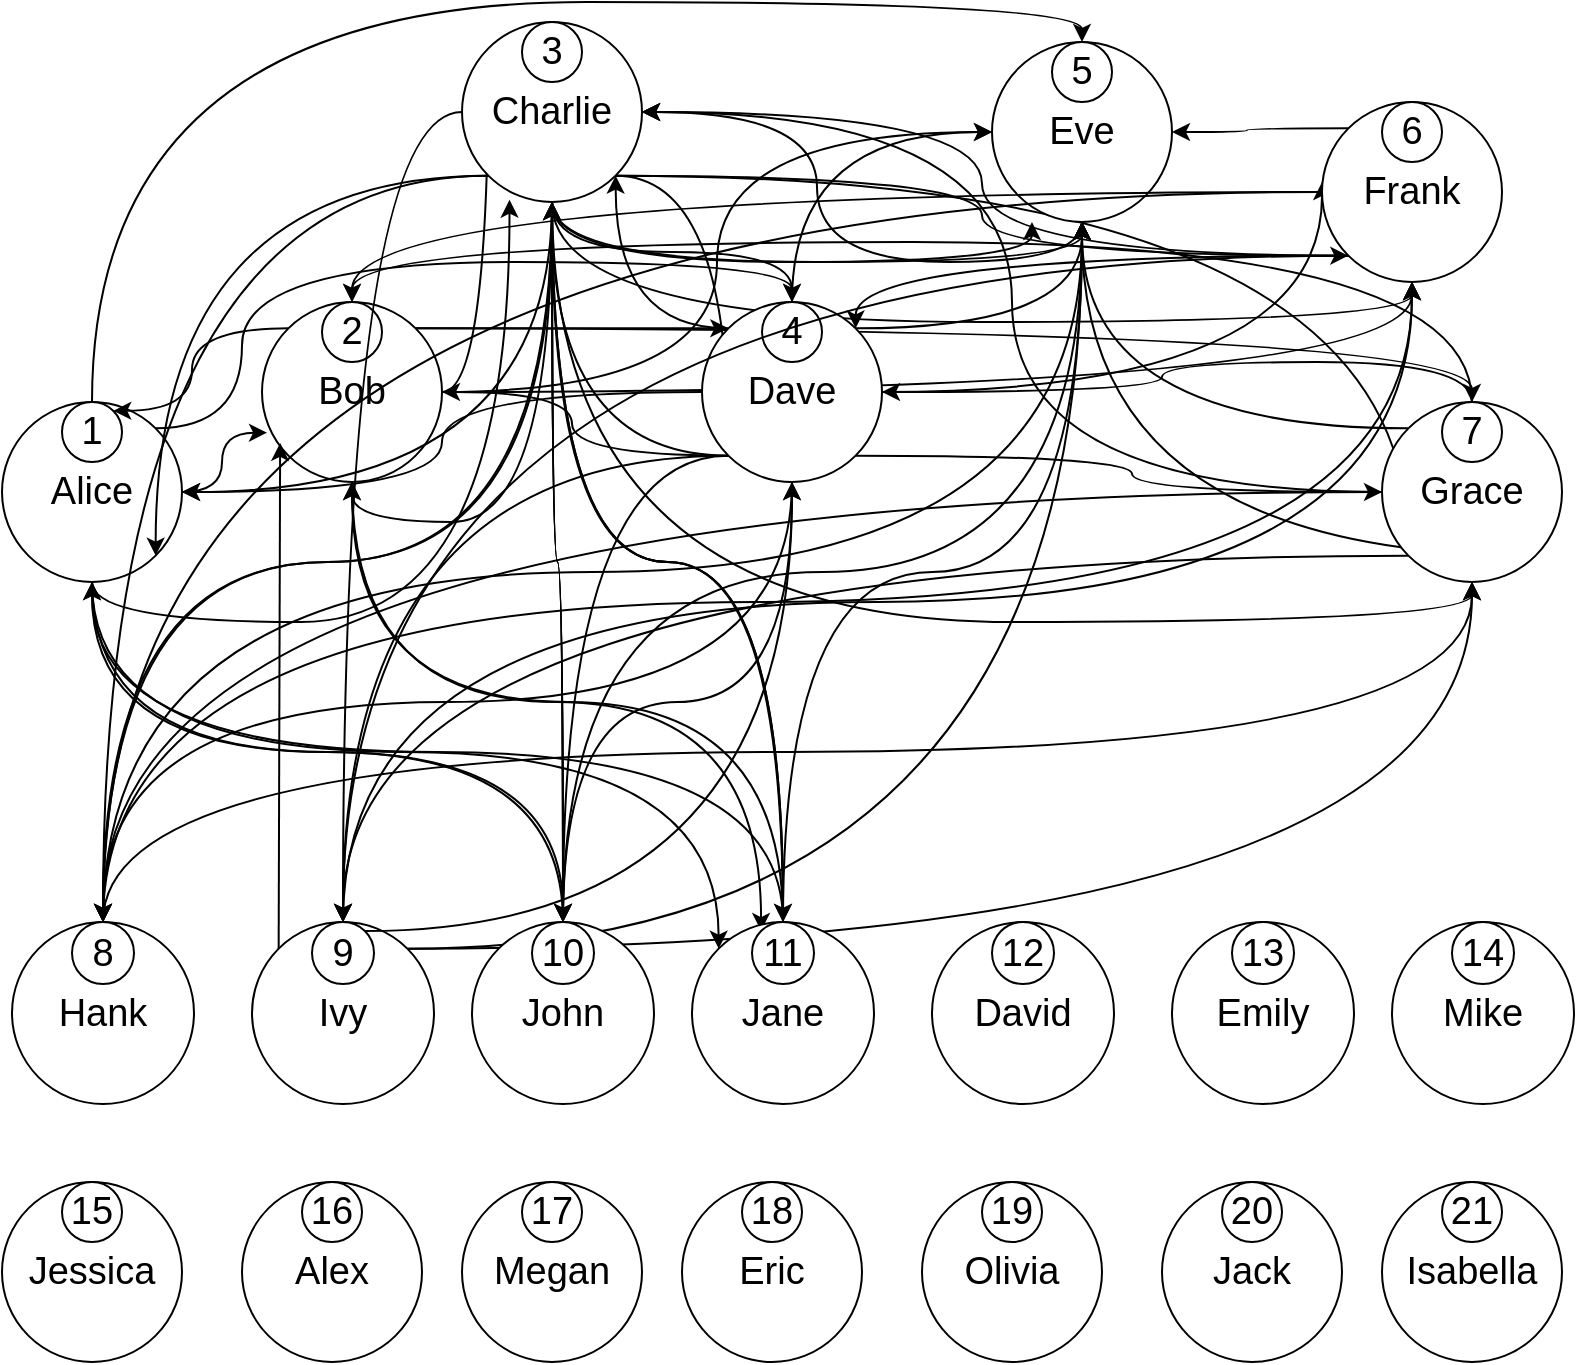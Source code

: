 <mxfile version="21.3.0" type="google" pages="4">
  <diagram id="GqCarj4-Mnz0dQVZ22t8" name="Users">
    <mxGraphModel grid="1" page="1" gridSize="10" guides="1" tooltips="1" connect="1" arrows="0" fold="1" pageScale="1" pageWidth="850" pageHeight="1100" math="0" shadow="0">
      <root>
        <mxCell id="0" />
        <mxCell id="1" parent="0" />
        <mxCell id="6VXTqK_q7Z5x81dh3q4J-34" style="edgeStyle=orthogonalEdgeStyle;curved=1;rounded=0;orthogonalLoop=1;jettySize=auto;html=1;exitX=0.5;exitY=1;exitDx=0;exitDy=0;entryX=0;entryY=0;entryDx=0;entryDy=0;" edge="1" parent="1" source="ci0W5QpyFc1eqp9-e7Zw-1" target="ci0W5QpyFc1eqp9-e7Zw-21">
          <mxGeometry relative="1" as="geometry" />
        </mxCell>
        <mxCell id="6VXTqK_q7Z5x81dh3q4J-35" style="edgeStyle=orthogonalEdgeStyle;curved=1;rounded=0;orthogonalLoop=1;jettySize=auto;html=1;exitX=0.5;exitY=1;exitDx=0;exitDy=0;" edge="1" parent="1" source="ci0W5QpyFc1eqp9-e7Zw-1" target="ci0W5QpyFc1eqp9-e7Zw-19">
          <mxGeometry relative="1" as="geometry" />
        </mxCell>
        <mxCell id="6VXTqK_q7Z5x81dh3q4J-36" style="edgeStyle=orthogonalEdgeStyle;curved=1;rounded=0;orthogonalLoop=1;jettySize=auto;html=1;exitX=0.5;exitY=1;exitDx=0;exitDy=0;entryX=0.264;entryY=0.987;entryDx=0;entryDy=0;entryPerimeter=0;" edge="1" parent="1" source="ci0W5QpyFc1eqp9-e7Zw-1" target="ci0W5QpyFc1eqp9-e7Zw-5">
          <mxGeometry relative="1" as="geometry" />
        </mxCell>
        <mxCell id="6VXTqK_q7Z5x81dh3q4J-38" style="edgeStyle=orthogonalEdgeStyle;curved=1;rounded=0;orthogonalLoop=1;jettySize=auto;html=1;exitX=1;exitY=0.5;exitDx=0;exitDy=0;entryX=0.028;entryY=0.726;entryDx=0;entryDy=0;entryPerimeter=0;" edge="1" parent="1" source="ci0W5QpyFc1eqp9-e7Zw-1" target="ci0W5QpyFc1eqp9-e7Zw-3">
          <mxGeometry relative="1" as="geometry" />
        </mxCell>
        <mxCell id="6VXTqK_q7Z5x81dh3q4J-39" style="edgeStyle=orthogonalEdgeStyle;curved=1;rounded=0;orthogonalLoop=1;jettySize=auto;html=1;exitX=1;exitY=0;exitDx=0;exitDy=0;entryX=0.5;entryY=0;entryDx=0;entryDy=0;" edge="1" parent="1" source="ci0W5QpyFc1eqp9-e7Zw-1" target="ci0W5QpyFc1eqp9-e7Zw-8">
          <mxGeometry relative="1" as="geometry">
            <Array as="points">
              <mxPoint x="150" y="83" />
              <mxPoint x="150" />
              <mxPoint x="425" />
            </Array>
          </mxGeometry>
        </mxCell>
        <mxCell id="ci0W5QpyFc1eqp9-e7Zw-1" value="&lt;font style=&quot;font-size: 19px;&quot;&gt;Alice&lt;/font&gt;" style="ellipse;whiteSpace=wrap;html=1;aspect=fixed;fontSize=19;rounded=0;" vertex="1" parent="1">
          <mxGeometry x="30" y="70" width="90" height="90" as="geometry" />
        </mxCell>
        <mxCell id="6VXTqK_q7Z5x81dh3q4J-37" style="edgeStyle=orthogonalEdgeStyle;curved=1;rounded=0;orthogonalLoop=1;jettySize=auto;html=1;exitX=0.5;exitY=0;exitDx=0;exitDy=0;entryX=0.5;entryY=0;entryDx=0;entryDy=0;" edge="1" parent="1" source="ci0W5QpyFc1eqp9-e7Zw-2" target="ci0W5QpyFc1eqp9-e7Zw-10">
          <mxGeometry relative="1" as="geometry" />
        </mxCell>
        <mxCell id="ci0W5QpyFc1eqp9-e7Zw-2" value="&lt;font style=&quot;font-size: 19px;&quot;&gt;1&lt;/font&gt;" style="ellipse;whiteSpace=wrap;html=1;aspect=fixed;fontSize=19;rounded=0;" vertex="1" parent="1">
          <mxGeometry x="60" y="70" width="30" height="30" as="geometry" />
        </mxCell>
        <mxCell id="6VXTqK_q7Z5x81dh3q4J-40" style="edgeStyle=orthogonalEdgeStyle;curved=1;rounded=0;orthogonalLoop=1;jettySize=auto;html=1;exitX=0.5;exitY=1;exitDx=0;exitDy=0;entryX=0;entryY=0;entryDx=0;entryDy=0;" edge="1" parent="1" source="ci0W5QpyFc1eqp9-e7Zw-3" target="ci0W5QpyFc1eqp9-e7Zw-22">
          <mxGeometry relative="1" as="geometry" />
        </mxCell>
        <mxCell id="6VXTqK_q7Z5x81dh3q4J-42" style="edgeStyle=orthogonalEdgeStyle;curved=1;rounded=0;orthogonalLoop=1;jettySize=auto;html=1;exitX=1;exitY=0.5;exitDx=0;exitDy=0;entryX=0;entryY=0;entryDx=0;entryDy=0;" edge="1" parent="1" source="ci0W5QpyFc1eqp9-e7Zw-3" target="ci0W5QpyFc1eqp9-e7Zw-5">
          <mxGeometry relative="1" as="geometry" />
        </mxCell>
        <mxCell id="6VXTqK_q7Z5x81dh3q4J-43" style="edgeStyle=orthogonalEdgeStyle;curved=1;rounded=0;orthogonalLoop=1;jettySize=auto;html=1;exitX=0;exitY=0;exitDx=0;exitDy=0;entryX=1;entryY=0;entryDx=0;entryDy=0;" edge="1" parent="1" source="ci0W5QpyFc1eqp9-e7Zw-3" target="ci0W5QpyFc1eqp9-e7Zw-2">
          <mxGeometry relative="1" as="geometry" />
        </mxCell>
        <mxCell id="6VXTqK_q7Z5x81dh3q4J-44" style="edgeStyle=orthogonalEdgeStyle;curved=1;rounded=0;orthogonalLoop=1;jettySize=auto;html=1;exitX=1;exitY=0;exitDx=0;exitDy=0;entryX=0.5;entryY=0;entryDx=0;entryDy=0;" edge="1" parent="1" source="ci0W5QpyFc1eqp9-e7Zw-3" target="ci0W5QpyFc1eqp9-e7Zw-13">
          <mxGeometry relative="1" as="geometry" />
        </mxCell>
        <mxCell id="6VXTqK_q7Z5x81dh3q4J-45" style="edgeStyle=orthogonalEdgeStyle;curved=1;rounded=0;orthogonalLoop=1;jettySize=auto;html=1;exitX=1;exitY=0.5;exitDx=0;exitDy=0;" edge="1" parent="1" source="ci0W5QpyFc1eqp9-e7Zw-3" target="ci0W5QpyFc1eqp9-e7Zw-11">
          <mxGeometry relative="1" as="geometry" />
        </mxCell>
        <mxCell id="6VXTqK_q7Z5x81dh3q4J-46" style="edgeStyle=orthogonalEdgeStyle;curved=1;rounded=0;orthogonalLoop=1;jettySize=auto;html=1;exitX=1;exitY=0;exitDx=0;exitDy=0;entryX=0;entryY=0;entryDx=0;entryDy=0;" edge="1" parent="1" source="ci0W5QpyFc1eqp9-e7Zw-3" target="ci0W5QpyFc1eqp9-e7Zw-7">
          <mxGeometry relative="1" as="geometry" />
        </mxCell>
        <mxCell id="6VXTqK_q7Z5x81dh3q4J-47" style="edgeStyle=orthogonalEdgeStyle;curved=1;rounded=0;orthogonalLoop=1;jettySize=auto;html=1;exitX=1;exitY=0.5;exitDx=0;exitDy=0;entryX=0;entryY=0.5;entryDx=0;entryDy=0;" edge="1" parent="1" source="ci0W5QpyFc1eqp9-e7Zw-3" target="ci0W5QpyFc1eqp9-e7Zw-9">
          <mxGeometry relative="1" as="geometry" />
        </mxCell>
        <mxCell id="ci0W5QpyFc1eqp9-e7Zw-3" value="Bob" style="ellipse;whiteSpace=wrap;html=1;aspect=fixed;fontSize=19;rounded=0;" vertex="1" parent="1">
          <mxGeometry x="160" y="20" width="90" height="90" as="geometry" />
        </mxCell>
        <mxCell id="ci0W5QpyFc1eqp9-e7Zw-4" value="2" style="ellipse;whiteSpace=wrap;html=1;aspect=fixed;fontSize=19;rounded=0;" vertex="1" parent="1">
          <mxGeometry x="190" y="20" width="30" height="30" as="geometry" />
        </mxCell>
        <mxCell id="6VXTqK_q7Z5x81dh3q4J-9" style="edgeStyle=orthogonalEdgeStyle;curved=1;rounded=0;orthogonalLoop=1;jettySize=auto;html=1;exitX=0.5;exitY=1;exitDx=0;exitDy=0;entryX=0.5;entryY=0;entryDx=0;entryDy=0;" edge="1" parent="1" source="ci0W5QpyFc1eqp9-e7Zw-5" target="ci0W5QpyFc1eqp9-e7Zw-22">
          <mxGeometry relative="1" as="geometry" />
        </mxCell>
        <mxCell id="6VXTqK_q7Z5x81dh3q4J-10" style="edgeStyle=orthogonalEdgeStyle;curved=1;rounded=0;orthogonalLoop=1;jettySize=auto;html=1;exitX=0.5;exitY=1;exitDx=0;exitDy=0;entryX=0.5;entryY=0;entryDx=0;entryDy=0;" edge="1" parent="1" source="ci0W5QpyFc1eqp9-e7Zw-5" target="ci0W5QpyFc1eqp9-e7Zw-20">
          <mxGeometry relative="1" as="geometry" />
        </mxCell>
        <mxCell id="6VXTqK_q7Z5x81dh3q4J-11" style="edgeStyle=orthogonalEdgeStyle;curved=1;rounded=0;orthogonalLoop=1;jettySize=auto;html=1;exitX=0.5;exitY=1;exitDx=0;exitDy=0;entryX=1;entryY=0.5;entryDx=0;entryDy=0;" edge="1" parent="1" source="ci0W5QpyFc1eqp9-e7Zw-5" target="ci0W5QpyFc1eqp9-e7Zw-1">
          <mxGeometry relative="1" as="geometry" />
        </mxCell>
        <mxCell id="6VXTqK_q7Z5x81dh3q4J-12" style="edgeStyle=orthogonalEdgeStyle;curved=1;rounded=0;orthogonalLoop=1;jettySize=auto;html=1;exitX=0.5;exitY=1;exitDx=0;exitDy=0;entryX=0.5;entryY=1;entryDx=0;entryDy=0;" edge="1" parent="1" source="ci0W5QpyFc1eqp9-e7Zw-5" target="ci0W5QpyFc1eqp9-e7Zw-9">
          <mxGeometry relative="1" as="geometry" />
        </mxCell>
        <mxCell id="6VXTqK_q7Z5x81dh3q4J-13" style="edgeStyle=orthogonalEdgeStyle;curved=1;rounded=0;orthogonalLoop=1;jettySize=auto;html=1;exitX=0.5;exitY=1;exitDx=0;exitDy=0;entryX=0.5;entryY=1;entryDx=0;entryDy=0;" edge="1" parent="1" source="ci0W5QpyFc1eqp9-e7Zw-5" target="ci0W5QpyFc1eqp9-e7Zw-3">
          <mxGeometry relative="1" as="geometry" />
        </mxCell>
        <mxCell id="6VXTqK_q7Z5x81dh3q4J-14" style="edgeStyle=orthogonalEdgeStyle;curved=1;rounded=0;orthogonalLoop=1;jettySize=auto;html=1;exitX=0.5;exitY=1;exitDx=0;exitDy=0;" edge="1" parent="1" source="ci0W5QpyFc1eqp9-e7Zw-5" target="ci0W5QpyFc1eqp9-e7Zw-7">
          <mxGeometry relative="1" as="geometry" />
        </mxCell>
        <mxCell id="6VXTqK_q7Z5x81dh3q4J-15" style="edgeStyle=orthogonalEdgeStyle;curved=1;rounded=0;orthogonalLoop=1;jettySize=auto;html=1;exitX=0.5;exitY=1;exitDx=0;exitDy=0;entryX=0.5;entryY=1;entryDx=0;entryDy=0;" edge="1" parent="1" source="ci0W5QpyFc1eqp9-e7Zw-5" target="ci0W5QpyFc1eqp9-e7Zw-11">
          <mxGeometry relative="1" as="geometry" />
        </mxCell>
        <mxCell id="6VXTqK_q7Z5x81dh3q4J-16" style="edgeStyle=orthogonalEdgeStyle;curved=1;rounded=0;orthogonalLoop=1;jettySize=auto;html=1;exitX=0.5;exitY=1;exitDx=0;exitDy=0;entryX=0.5;entryY=1;entryDx=0;entryDy=0;" edge="1" parent="1" source="ci0W5QpyFc1eqp9-e7Zw-5" target="ci0W5QpyFc1eqp9-e7Zw-13">
          <mxGeometry relative="1" as="geometry" />
        </mxCell>
        <mxCell id="6VXTqK_q7Z5x81dh3q4J-17" style="edgeStyle=orthogonalEdgeStyle;curved=1;rounded=0;orthogonalLoop=1;jettySize=auto;html=1;exitX=0.5;exitY=1;exitDx=0;exitDy=0;" edge="1" parent="1" source="ci0W5QpyFc1eqp9-e7Zw-5" target="ci0W5QpyFc1eqp9-e7Zw-16">
          <mxGeometry relative="1" as="geometry" />
        </mxCell>
        <mxCell id="6VXTqK_q7Z5x81dh3q4J-23" style="edgeStyle=orthogonalEdgeStyle;curved=1;rounded=0;orthogonalLoop=1;jettySize=auto;html=1;exitX=0.5;exitY=1;exitDx=0;exitDy=0;" edge="1" parent="1" source="ci0W5QpyFc1eqp9-e7Zw-5" target="ci0W5QpyFc1eqp9-e7Zw-21">
          <mxGeometry relative="1" as="geometry" />
        </mxCell>
        <mxCell id="6VXTqK_q7Z5x81dh3q4J-25" style="edgeStyle=orthogonalEdgeStyle;curved=1;rounded=0;orthogonalLoop=1;jettySize=auto;html=1;exitX=0.5;exitY=1;exitDx=0;exitDy=0;" edge="1" parent="1" source="ci0W5QpyFc1eqp9-e7Zw-5" target="ci0W5QpyFc1eqp9-e7Zw-20">
          <mxGeometry relative="1" as="geometry" />
        </mxCell>
        <mxCell id="6VXTqK_q7Z5x81dh3q4J-26" style="edgeStyle=orthogonalEdgeStyle;curved=1;rounded=0;orthogonalLoop=1;jettySize=auto;html=1;exitX=0;exitY=0.5;exitDx=0;exitDy=0;entryX=0.5;entryY=0;entryDx=0;entryDy=0;" edge="1" parent="1" source="ci0W5QpyFc1eqp9-e7Zw-5" target="ci0W5QpyFc1eqp9-e7Zw-18">
          <mxGeometry relative="1" as="geometry" />
        </mxCell>
        <mxCell id="6VXTqK_q7Z5x81dh3q4J-27" style="edgeStyle=orthogonalEdgeStyle;curved=1;rounded=0;orthogonalLoop=1;jettySize=auto;html=1;exitX=0;exitY=1;exitDx=0;exitDy=0;entryX=0.5;entryY=0;entryDx=0;entryDy=0;" edge="1" parent="1" source="ci0W5QpyFc1eqp9-e7Zw-5" target="ci0W5QpyFc1eqp9-e7Zw-16">
          <mxGeometry relative="1" as="geometry" />
        </mxCell>
        <mxCell id="6VXTqK_q7Z5x81dh3q4J-29" style="edgeStyle=orthogonalEdgeStyle;curved=1;rounded=0;orthogonalLoop=1;jettySize=auto;html=1;exitX=0;exitY=1;exitDx=0;exitDy=0;entryX=1;entryY=1;entryDx=0;entryDy=0;" edge="1" parent="1" source="ci0W5QpyFc1eqp9-e7Zw-5" target="ci0W5QpyFc1eqp9-e7Zw-1">
          <mxGeometry relative="1" as="geometry" />
        </mxCell>
        <mxCell id="6VXTqK_q7Z5x81dh3q4J-30" style="edgeStyle=orthogonalEdgeStyle;curved=1;rounded=0;orthogonalLoop=1;jettySize=auto;html=1;exitX=1;exitY=1;exitDx=0;exitDy=0;entryX=0;entryY=1;entryDx=0;entryDy=0;" edge="1" parent="1" source="ci0W5QpyFc1eqp9-e7Zw-5" target="ci0W5QpyFc1eqp9-e7Zw-7">
          <mxGeometry relative="1" as="geometry" />
        </mxCell>
        <mxCell id="6VXTqK_q7Z5x81dh3q4J-31" style="edgeStyle=orthogonalEdgeStyle;curved=1;rounded=0;orthogonalLoop=1;jettySize=auto;html=1;exitX=0.5;exitY=1;exitDx=0;exitDy=0;entryX=0.222;entryY=1;entryDx=0;entryDy=0;entryPerimeter=0;" edge="1" parent="1" source="ci0W5QpyFc1eqp9-e7Zw-5" target="ci0W5QpyFc1eqp9-e7Zw-9">
          <mxGeometry relative="1" as="geometry" />
        </mxCell>
        <mxCell id="6VXTqK_q7Z5x81dh3q4J-32" style="edgeStyle=orthogonalEdgeStyle;curved=1;rounded=0;orthogonalLoop=1;jettySize=auto;html=1;exitX=1;exitY=1;exitDx=0;exitDy=0;entryX=0;entryY=1;entryDx=0;entryDy=0;" edge="1" parent="1" source="ci0W5QpyFc1eqp9-e7Zw-5" target="ci0W5QpyFc1eqp9-e7Zw-11">
          <mxGeometry relative="1" as="geometry" />
        </mxCell>
        <mxCell id="6VXTqK_q7Z5x81dh3q4J-33" style="edgeStyle=orthogonalEdgeStyle;curved=1;rounded=0;orthogonalLoop=1;jettySize=auto;html=1;exitX=1;exitY=1;exitDx=0;exitDy=0;entryX=0;entryY=1;entryDx=0;entryDy=0;" edge="1" parent="1" source="ci0W5QpyFc1eqp9-e7Zw-5" target="ci0W5QpyFc1eqp9-e7Zw-13">
          <mxGeometry relative="1" as="geometry" />
        </mxCell>
        <mxCell id="ci0W5QpyFc1eqp9-e7Zw-5" value="Charlie" style="ellipse;whiteSpace=wrap;html=1;aspect=fixed;fontSize=19;rounded=0;" vertex="1" parent="1">
          <mxGeometry x="260" y="-120" width="90" height="90" as="geometry" />
        </mxCell>
        <mxCell id="ci0W5QpyFc1eqp9-e7Zw-6" value="3" style="ellipse;whiteSpace=wrap;html=1;aspect=fixed;fontSize=19;rounded=0;" vertex="1" parent="1">
          <mxGeometry x="290" y="-120" width="30" height="30" as="geometry" />
        </mxCell>
        <mxCell id="6VXTqK_q7Z5x81dh3q4J-55" style="edgeStyle=orthogonalEdgeStyle;curved=1;rounded=0;orthogonalLoop=1;jettySize=auto;html=1;exitX=0.5;exitY=1;exitDx=0;exitDy=0;" edge="1" parent="1" source="ci0W5QpyFc1eqp9-e7Zw-7" target="ci0W5QpyFc1eqp9-e7Zw-15">
          <mxGeometry relative="1" as="geometry" />
        </mxCell>
        <mxCell id="6VXTqK_q7Z5x81dh3q4J-56" style="edgeStyle=orthogonalEdgeStyle;curved=1;rounded=0;orthogonalLoop=1;jettySize=auto;html=1;exitX=0;exitY=1;exitDx=0;exitDy=0;" edge="1" parent="1" source="ci0W5QpyFc1eqp9-e7Zw-7" target="ci0W5QpyFc1eqp9-e7Zw-5">
          <mxGeometry relative="1" as="geometry" />
        </mxCell>
        <mxCell id="6VXTqK_q7Z5x81dh3q4J-57" style="edgeStyle=orthogonalEdgeStyle;curved=1;rounded=0;orthogonalLoop=1;jettySize=auto;html=1;exitX=1;exitY=0;exitDx=0;exitDy=0;" edge="1" parent="1" source="ci0W5QpyFc1eqp9-e7Zw-7" target="ci0W5QpyFc1eqp9-e7Zw-9">
          <mxGeometry relative="1" as="geometry" />
        </mxCell>
        <mxCell id="6VXTqK_q7Z5x81dh3q4J-69" style="edgeStyle=orthogonalEdgeStyle;curved=1;rounded=0;orthogonalLoop=1;jettySize=auto;html=1;exitX=0;exitY=0.5;exitDx=0;exitDy=0;" edge="1" parent="1" source="ci0W5QpyFc1eqp9-e7Zw-7" target="ci0W5QpyFc1eqp9-e7Zw-1">
          <mxGeometry relative="1" as="geometry" />
        </mxCell>
        <mxCell id="6VXTqK_q7Z5x81dh3q4J-71" style="edgeStyle=orthogonalEdgeStyle;curved=1;rounded=0;orthogonalLoop=1;jettySize=auto;html=1;exitX=0;exitY=1;exitDx=0;exitDy=0;entryX=1;entryY=0.5;entryDx=0;entryDy=0;" edge="1" parent="1" source="ci0W5QpyFc1eqp9-e7Zw-7" target="ci0W5QpyFc1eqp9-e7Zw-3">
          <mxGeometry relative="1" as="geometry" />
        </mxCell>
        <mxCell id="6VXTqK_q7Z5x81dh3q4J-72" style="edgeStyle=orthogonalEdgeStyle;curved=1;rounded=0;orthogonalLoop=1;jettySize=auto;html=1;exitX=0;exitY=0;exitDx=0;exitDy=0;entryX=1;entryY=1;entryDx=0;entryDy=0;" edge="1" parent="1" source="ci0W5QpyFc1eqp9-e7Zw-7" target="ci0W5QpyFc1eqp9-e7Zw-5">
          <mxGeometry relative="1" as="geometry" />
        </mxCell>
        <mxCell id="6VXTqK_q7Z5x81dh3q4J-74" style="edgeStyle=orthogonalEdgeStyle;curved=1;rounded=0;orthogonalLoop=1;jettySize=auto;html=1;exitX=1;exitY=0.5;exitDx=0;exitDy=0;" edge="1" parent="1" source="ci0W5QpyFc1eqp9-e7Zw-7">
          <mxGeometry relative="1" as="geometry">
            <mxPoint x="690" y="-40" as="targetPoint" />
          </mxGeometry>
        </mxCell>
        <mxCell id="6VXTqK_q7Z5x81dh3q4J-75" style="edgeStyle=orthogonalEdgeStyle;curved=1;rounded=0;orthogonalLoop=1;jettySize=auto;html=1;exitX=1;exitY=1;exitDx=0;exitDy=0;entryX=0;entryY=0.5;entryDx=0;entryDy=0;" edge="1" parent="1" source="ci0W5QpyFc1eqp9-e7Zw-7" target="ci0W5QpyFc1eqp9-e7Zw-13">
          <mxGeometry relative="1" as="geometry" />
        </mxCell>
        <mxCell id="6VXTqK_q7Z5x81dh3q4J-78" style="edgeStyle=orthogonalEdgeStyle;curved=1;rounded=0;orthogonalLoop=1;jettySize=auto;html=1;exitX=0;exitY=1;exitDx=0;exitDy=0;" edge="1" parent="1" source="ci0W5QpyFc1eqp9-e7Zw-7" target="ci0W5QpyFc1eqp9-e7Zw-17">
          <mxGeometry relative="1" as="geometry" />
        </mxCell>
        <mxCell id="6VXTqK_q7Z5x81dh3q4J-79" style="edgeStyle=orthogonalEdgeStyle;curved=1;rounded=0;orthogonalLoop=1;jettySize=auto;html=1;exitX=0;exitY=1;exitDx=0;exitDy=0;entryX=0.5;entryY=0;entryDx=0;entryDy=0;" edge="1" parent="1" source="ci0W5QpyFc1eqp9-e7Zw-7" target="ci0W5QpyFc1eqp9-e7Zw-19">
          <mxGeometry relative="1" as="geometry" />
        </mxCell>
        <mxCell id="ci0W5QpyFc1eqp9-e7Zw-7" value="Dave" style="ellipse;whiteSpace=wrap;html=1;aspect=fixed;fontSize=19;rounded=0;" vertex="1" parent="1">
          <mxGeometry x="380" y="20" width="90" height="90" as="geometry" />
        </mxCell>
        <mxCell id="6VXTqK_q7Z5x81dh3q4J-73" style="edgeStyle=orthogonalEdgeStyle;curved=1;rounded=0;orthogonalLoop=1;jettySize=auto;html=1;exitX=0.5;exitY=0;exitDx=0;exitDy=0;entryX=0;entryY=0.5;entryDx=0;entryDy=0;" edge="1" parent="1" source="ci0W5QpyFc1eqp9-e7Zw-8" target="ci0W5QpyFc1eqp9-e7Zw-9">
          <mxGeometry relative="1" as="geometry" />
        </mxCell>
        <mxCell id="ci0W5QpyFc1eqp9-e7Zw-8" value="4" style="ellipse;whiteSpace=wrap;html=1;aspect=fixed;fontSize=19;rounded=0;" vertex="1" parent="1">
          <mxGeometry x="410" y="20" width="30" height="30" as="geometry" />
        </mxCell>
        <mxCell id="6VXTqK_q7Z5x81dh3q4J-22" style="edgeStyle=orthogonalEdgeStyle;curved=1;rounded=0;orthogonalLoop=1;jettySize=auto;html=1;exitX=0.5;exitY=1;exitDx=0;exitDy=0;" edge="1" parent="1" source="ci0W5QpyFc1eqp9-e7Zw-9" target="ci0W5QpyFc1eqp9-e7Zw-5">
          <mxGeometry relative="1" as="geometry" />
        </mxCell>
        <mxCell id="ci0W5QpyFc1eqp9-e7Zw-9" value="Eve" style="ellipse;whiteSpace=wrap;html=1;aspect=fixed;fontSize=19;rounded=0;" vertex="1" parent="1">
          <mxGeometry x="525" y="-110" width="90" height="90" as="geometry" />
        </mxCell>
        <mxCell id="ci0W5QpyFc1eqp9-e7Zw-10" value="5" style="ellipse;whiteSpace=wrap;html=1;aspect=fixed;fontSize=19;rounded=0;" vertex="1" parent="1">
          <mxGeometry x="555" y="-110" width="30" height="30" as="geometry" />
        </mxCell>
        <mxCell id="6VXTqK_q7Z5x81dh3q4J-58" style="edgeStyle=orthogonalEdgeStyle;curved=1;rounded=0;orthogonalLoop=1;jettySize=auto;html=1;exitX=0;exitY=0.5;exitDx=0;exitDy=0;" edge="1" parent="1" source="ci0W5QpyFc1eqp9-e7Zw-11" target="ci0W5QpyFc1eqp9-e7Zw-15">
          <mxGeometry relative="1" as="geometry" />
        </mxCell>
        <mxCell id="6VXTqK_q7Z5x81dh3q4J-59" style="edgeStyle=orthogonalEdgeStyle;curved=1;rounded=0;orthogonalLoop=1;jettySize=auto;html=1;exitX=0;exitY=1;exitDx=0;exitDy=0;" edge="1" parent="1" source="ci0W5QpyFc1eqp9-e7Zw-11" target="ci0W5QpyFc1eqp9-e7Zw-5">
          <mxGeometry relative="1" as="geometry" />
        </mxCell>
        <mxCell id="6VXTqK_q7Z5x81dh3q4J-60" style="edgeStyle=orthogonalEdgeStyle;curved=1;rounded=0;orthogonalLoop=1;jettySize=auto;html=1;exitX=0;exitY=0;exitDx=0;exitDy=0;" edge="1" parent="1" source="ci0W5QpyFc1eqp9-e7Zw-11" target="ci0W5QpyFc1eqp9-e7Zw-9">
          <mxGeometry relative="1" as="geometry" />
        </mxCell>
        <mxCell id="6VXTqK_q7Z5x81dh3q4J-61" style="edgeStyle=orthogonalEdgeStyle;curved=1;rounded=0;orthogonalLoop=1;jettySize=auto;html=1;exitX=0;exitY=0.5;exitDx=0;exitDy=0;" edge="1" parent="1" source="ci0W5QpyFc1eqp9-e7Zw-11" target="ci0W5QpyFc1eqp9-e7Zw-3">
          <mxGeometry relative="1" as="geometry" />
        </mxCell>
        <mxCell id="6VXTqK_q7Z5x81dh3q4J-62" style="edgeStyle=orthogonalEdgeStyle;curved=1;rounded=0;orthogonalLoop=1;jettySize=auto;html=1;exitX=0;exitY=1;exitDx=0;exitDy=0;entryX=1;entryY=0;entryDx=0;entryDy=0;" edge="1" parent="1" source="ci0W5QpyFc1eqp9-e7Zw-11" target="ci0W5QpyFc1eqp9-e7Zw-7">
          <mxGeometry relative="1" as="geometry" />
        </mxCell>
        <mxCell id="6VXTqK_q7Z5x81dh3q4J-63" style="edgeStyle=orthogonalEdgeStyle;curved=1;rounded=0;orthogonalLoop=1;jettySize=auto;html=1;exitX=0;exitY=1;exitDx=0;exitDy=0;" edge="1" parent="1" source="ci0W5QpyFc1eqp9-e7Zw-11" target="ci0W5QpyFc1eqp9-e7Zw-17">
          <mxGeometry relative="1" as="geometry" />
        </mxCell>
        <mxCell id="ci0W5QpyFc1eqp9-e7Zw-11" value="Frank" style="ellipse;whiteSpace=wrap;html=1;aspect=fixed;fontSize=19;rounded=0;" vertex="1" parent="1">
          <mxGeometry x="690" y="-80" width="90" height="90" as="geometry" />
        </mxCell>
        <mxCell id="ci0W5QpyFc1eqp9-e7Zw-12" value="6" style="ellipse;whiteSpace=wrap;html=1;aspect=fixed;fontSize=19;rounded=0;" vertex="1" parent="1">
          <mxGeometry x="720" y="-80" width="30" height="30" as="geometry" />
        </mxCell>
        <mxCell id="6VXTqK_q7Z5x81dh3q4J-48" style="edgeStyle=orthogonalEdgeStyle;curved=1;rounded=0;orthogonalLoop=1;jettySize=auto;html=1;exitX=0;exitY=0.5;exitDx=0;exitDy=0;" edge="1" parent="1" source="ci0W5QpyFc1eqp9-e7Zw-13" target="ci0W5QpyFc1eqp9-e7Zw-15">
          <mxGeometry relative="1" as="geometry" />
        </mxCell>
        <mxCell id="6VXTqK_q7Z5x81dh3q4J-49" style="edgeStyle=orthogonalEdgeStyle;curved=1;rounded=0;orthogonalLoop=1;jettySize=auto;html=1;exitX=0;exitY=0.5;exitDx=0;exitDy=0;entryX=1;entryY=0.5;entryDx=0;entryDy=0;" edge="1" parent="1" source="ci0W5QpyFc1eqp9-e7Zw-13" target="ci0W5QpyFc1eqp9-e7Zw-5">
          <mxGeometry relative="1" as="geometry" />
        </mxCell>
        <mxCell id="6VXTqK_q7Z5x81dh3q4J-50" style="edgeStyle=orthogonalEdgeStyle;curved=1;rounded=0;orthogonalLoop=1;jettySize=auto;html=1;exitX=0;exitY=0;exitDx=0;exitDy=0;" edge="1" parent="1" source="ci0W5QpyFc1eqp9-e7Zw-13" target="ci0W5QpyFc1eqp9-e7Zw-9">
          <mxGeometry relative="1" as="geometry" />
        </mxCell>
        <mxCell id="6VXTqK_q7Z5x81dh3q4J-53" style="edgeStyle=orthogonalEdgeStyle;curved=1;rounded=0;orthogonalLoop=1;jettySize=auto;html=1;exitX=1;exitY=1;exitDx=0;exitDy=0;" edge="1" parent="1" source="ci0W5QpyFc1eqp9-e7Zw-13" target="ci0W5QpyFc1eqp9-e7Zw-9">
          <mxGeometry relative="1" as="geometry" />
        </mxCell>
        <mxCell id="6VXTqK_q7Z5x81dh3q4J-54" style="edgeStyle=orthogonalEdgeStyle;curved=1;rounded=0;orthogonalLoop=1;jettySize=auto;html=1;exitX=0;exitY=1;exitDx=0;exitDy=0;" edge="1" parent="1" source="ci0W5QpyFc1eqp9-e7Zw-13" target="ci0W5QpyFc1eqp9-e7Zw-17">
          <mxGeometry relative="1" as="geometry" />
        </mxCell>
        <mxCell id="ci0W5QpyFc1eqp9-e7Zw-13" value="Grace" style="ellipse;whiteSpace=wrap;html=1;aspect=fixed;fontSize=19;rounded=0;" vertex="1" parent="1">
          <mxGeometry x="720" y="70" width="90" height="90" as="geometry" />
        </mxCell>
        <mxCell id="6VXTqK_q7Z5x81dh3q4J-51" style="edgeStyle=orthogonalEdgeStyle;curved=1;rounded=0;orthogonalLoop=1;jettySize=auto;html=1;exitX=0.5;exitY=0;exitDx=0;exitDy=0;entryX=0.5;entryY=0;entryDx=0;entryDy=0;" edge="1" parent="1" source="ci0W5QpyFc1eqp9-e7Zw-14" target="ci0W5QpyFc1eqp9-e7Zw-4">
          <mxGeometry relative="1" as="geometry">
            <Array as="points">
              <mxPoint x="765" y="-10" />
              <mxPoint x="205" y="-10" />
            </Array>
          </mxGeometry>
        </mxCell>
        <mxCell id="6VXTqK_q7Z5x81dh3q4J-52" style="edgeStyle=orthogonalEdgeStyle;curved=1;rounded=0;orthogonalLoop=1;jettySize=auto;html=1;exitX=0.5;exitY=0;exitDx=0;exitDy=0;" edge="1" parent="1" source="ci0W5QpyFc1eqp9-e7Zw-14" target="ci0W5QpyFc1eqp9-e7Zw-7">
          <mxGeometry relative="1" as="geometry" />
        </mxCell>
        <mxCell id="ci0W5QpyFc1eqp9-e7Zw-14" value="7" style="ellipse;whiteSpace=wrap;html=1;aspect=fixed;fontSize=19;rounded=0;" vertex="1" parent="1">
          <mxGeometry x="750" y="70" width="30" height="30" as="geometry" />
        </mxCell>
        <mxCell id="ci0W5QpyFc1eqp9-e7Zw-15" value="Hank" style="ellipse;whiteSpace=wrap;html=1;aspect=fixed;fontSize=19;rounded=0;" vertex="1" parent="1">
          <mxGeometry x="35" y="330" width="91" height="91" as="geometry" />
        </mxCell>
        <mxCell id="6VXTqK_q7Z5x81dh3q4J-18" style="edgeStyle=orthogonalEdgeStyle;curved=1;rounded=0;orthogonalLoop=1;jettySize=auto;html=1;exitX=0.5;exitY=0;exitDx=0;exitDy=0;entryX=0.5;entryY=1;entryDx=0;entryDy=0;" edge="1" parent="1" source="ci0W5QpyFc1eqp9-e7Zw-16" target="ci0W5QpyFc1eqp9-e7Zw-5">
          <mxGeometry relative="1" as="geometry" />
        </mxCell>
        <mxCell id="6VXTqK_q7Z5x81dh3q4J-19" style="edgeStyle=orthogonalEdgeStyle;curved=1;rounded=0;orthogonalLoop=1;jettySize=auto;html=1;exitX=0.5;exitY=0;exitDx=0;exitDy=0;" edge="1" parent="1" source="ci0W5QpyFc1eqp9-e7Zw-16" target="ci0W5QpyFc1eqp9-e7Zw-9">
          <mxGeometry relative="1" as="geometry" />
        </mxCell>
        <mxCell id="6VXTqK_q7Z5x81dh3q4J-20" style="edgeStyle=orthogonalEdgeStyle;curved=1;rounded=0;orthogonalLoop=1;jettySize=auto;html=1;exitX=0.5;exitY=0;exitDx=0;exitDy=0;" edge="1" parent="1" source="ci0W5QpyFc1eqp9-e7Zw-16" target="ci0W5QpyFc1eqp9-e7Zw-11">
          <mxGeometry relative="1" as="geometry" />
        </mxCell>
        <mxCell id="6VXTqK_q7Z5x81dh3q4J-21" style="edgeStyle=orthogonalEdgeStyle;curved=1;rounded=0;orthogonalLoop=1;jettySize=auto;html=1;exitX=0.5;exitY=0;exitDx=0;exitDy=0;" edge="1" parent="1" source="ci0W5QpyFc1eqp9-e7Zw-16" target="ci0W5QpyFc1eqp9-e7Zw-13">
          <mxGeometry relative="1" as="geometry" />
        </mxCell>
        <mxCell id="ci0W5QpyFc1eqp9-e7Zw-16" value="8" style="ellipse;whiteSpace=wrap;html=1;aspect=fixed;fontSize=19;rounded=0;" vertex="1" parent="1">
          <mxGeometry x="65" y="330" width="31" height="31" as="geometry" />
        </mxCell>
        <mxCell id="6VXTqK_q7Z5x81dh3q4J-64" style="edgeStyle=orthogonalEdgeStyle;curved=1;rounded=0;orthogonalLoop=1;jettySize=auto;html=1;exitX=1;exitY=0;exitDx=0;exitDy=0;" edge="1" parent="1" source="ci0W5QpyFc1eqp9-e7Zw-17" target="ci0W5QpyFc1eqp9-e7Zw-13">
          <mxGeometry relative="1" as="geometry" />
        </mxCell>
        <mxCell id="6VXTqK_q7Z5x81dh3q4J-66" style="edgeStyle=orthogonalEdgeStyle;curved=1;rounded=0;orthogonalLoop=1;jettySize=auto;html=1;exitX=1;exitY=0;exitDx=0;exitDy=0;" edge="1" parent="1" source="ci0W5QpyFc1eqp9-e7Zw-17" target="ci0W5QpyFc1eqp9-e7Zw-9">
          <mxGeometry relative="1" as="geometry" />
        </mxCell>
        <mxCell id="6VXTqK_q7Z5x81dh3q4J-67" style="edgeStyle=orthogonalEdgeStyle;curved=1;rounded=0;orthogonalLoop=1;jettySize=auto;html=1;exitX=0;exitY=0;exitDx=0;exitDy=0;entryX=0.101;entryY=0.783;entryDx=0;entryDy=0;entryPerimeter=0;" edge="1" parent="1" source="ci0W5QpyFc1eqp9-e7Zw-17" target="ci0W5QpyFc1eqp9-e7Zw-3">
          <mxGeometry relative="1" as="geometry" />
        </mxCell>
        <mxCell id="ci0W5QpyFc1eqp9-e7Zw-17" value="Ivy" style="ellipse;whiteSpace=wrap;html=1;aspect=fixed;fontSize=19;rounded=0;" vertex="1" parent="1">
          <mxGeometry x="155" y="330" width="91" height="91" as="geometry" />
        </mxCell>
        <mxCell id="6VXTqK_q7Z5x81dh3q4J-65" style="edgeStyle=orthogonalEdgeStyle;curved=1;rounded=0;orthogonalLoop=1;jettySize=auto;html=1;exitX=0.5;exitY=0;exitDx=0;exitDy=0;" edge="1" parent="1" source="ci0W5QpyFc1eqp9-e7Zw-18" target="ci0W5QpyFc1eqp9-e7Zw-11">
          <mxGeometry relative="1" as="geometry">
            <mxPoint x="710" y="60" as="targetPoint" />
          </mxGeometry>
        </mxCell>
        <mxCell id="6VXTqK_q7Z5x81dh3q4J-68" style="edgeStyle=orthogonalEdgeStyle;curved=1;rounded=0;orthogonalLoop=1;jettySize=auto;html=1;exitX=1;exitY=0;exitDx=0;exitDy=0;" edge="1" parent="1" source="ci0W5QpyFc1eqp9-e7Zw-18" target="ci0W5QpyFc1eqp9-e7Zw-7">
          <mxGeometry relative="1" as="geometry" />
        </mxCell>
        <mxCell id="ci0W5QpyFc1eqp9-e7Zw-18" value="9" style="ellipse;whiteSpace=wrap;html=1;aspect=fixed;fontSize=19;rounded=0;" vertex="1" parent="1">
          <mxGeometry x="185" y="330" width="31" height="31" as="geometry" />
        </mxCell>
        <mxCell id="ci0W5QpyFc1eqp9-e7Zw-19" value="John" style="ellipse;whiteSpace=wrap;html=1;aspect=fixed;fontSize=19;rounded=0;" vertex="1" parent="1">
          <mxGeometry x="265" y="330" width="91" height="91" as="geometry" />
        </mxCell>
        <mxCell id="6VXTqK_q7Z5x81dh3q4J-5" style="edgeStyle=orthogonalEdgeStyle;curved=1;rounded=0;orthogonalLoop=1;jettySize=auto;html=1;exitX=0.5;exitY=0;exitDx=0;exitDy=0;entryX=0.5;entryY=1;entryDx=0;entryDy=0;" edge="1" parent="1" source="ci0W5QpyFc1eqp9-e7Zw-20" target="ci0W5QpyFc1eqp9-e7Zw-1">
          <mxGeometry relative="1" as="geometry" />
        </mxCell>
        <mxCell id="6VXTqK_q7Z5x81dh3q4J-6" style="edgeStyle=orthogonalEdgeStyle;curved=1;rounded=0;orthogonalLoop=1;jettySize=auto;html=1;exitX=0.5;exitY=0;exitDx=0;exitDy=0;entryX=0.5;entryY=1;entryDx=0;entryDy=0;" edge="1" parent="1" source="ci0W5QpyFc1eqp9-e7Zw-20" target="ci0W5QpyFc1eqp9-e7Zw-7">
          <mxGeometry relative="1" as="geometry" />
        </mxCell>
        <mxCell id="6VXTqK_q7Z5x81dh3q4J-7" style="edgeStyle=orthogonalEdgeStyle;curved=1;rounded=0;orthogonalLoop=1;jettySize=auto;html=1;exitX=0.5;exitY=0;exitDx=0;exitDy=0;entryX=0.5;entryY=1;entryDx=0;entryDy=0;" edge="1" parent="1" source="ci0W5QpyFc1eqp9-e7Zw-20" target="ci0W5QpyFc1eqp9-e7Zw-9">
          <mxGeometry relative="1" as="geometry" />
        </mxCell>
        <mxCell id="6VXTqK_q7Z5x81dh3q4J-8" style="edgeStyle=orthogonalEdgeStyle;curved=1;rounded=0;orthogonalLoop=1;jettySize=auto;html=1;exitX=0.5;exitY=0;exitDx=0;exitDy=0;entryX=0.5;entryY=1;entryDx=0;entryDy=0;" edge="1" parent="1" source="ci0W5QpyFc1eqp9-e7Zw-20" target="ci0W5QpyFc1eqp9-e7Zw-5">
          <mxGeometry relative="1" as="geometry" />
        </mxCell>
        <mxCell id="ci0W5QpyFc1eqp9-e7Zw-20" value="10" style="ellipse;whiteSpace=wrap;html=1;aspect=fixed;fontSize=19;rounded=0;" vertex="1" parent="1">
          <mxGeometry x="295" y="330" width="31" height="31" as="geometry" />
        </mxCell>
        <mxCell id="6VXTqK_q7Z5x81dh3q4J-1" style="edgeStyle=orthogonalEdgeStyle;curved=1;rounded=0;orthogonalLoop=1;jettySize=auto;html=1;exitX=0.5;exitY=0;exitDx=0;exitDy=0;" edge="1" parent="1" source="ci0W5QpyFc1eqp9-e7Zw-21" target="ci0W5QpyFc1eqp9-e7Zw-5">
          <mxGeometry relative="1" as="geometry" />
        </mxCell>
        <mxCell id="ci0W5QpyFc1eqp9-e7Zw-21" value="Jane" style="ellipse;whiteSpace=wrap;html=1;aspect=fixed;fontSize=19;rounded=0;" vertex="1" parent="1">
          <mxGeometry x="375" y="330" width="91" height="91" as="geometry" />
        </mxCell>
        <mxCell id="6VXTqK_q7Z5x81dh3q4J-2" style="edgeStyle=orthogonalEdgeStyle;curved=1;rounded=0;orthogonalLoop=1;jettySize=auto;html=1;exitX=0.5;exitY=0;exitDx=0;exitDy=0;" edge="1" parent="1" source="ci0W5QpyFc1eqp9-e7Zw-22" target="ci0W5QpyFc1eqp9-e7Zw-9">
          <mxGeometry relative="1" as="geometry" />
        </mxCell>
        <mxCell id="6VXTqK_q7Z5x81dh3q4J-3" style="edgeStyle=orthogonalEdgeStyle;curved=1;rounded=0;orthogonalLoop=1;jettySize=auto;html=1;exitX=0.5;exitY=0;exitDx=0;exitDy=0;" edge="1" parent="1" source="ci0W5QpyFc1eqp9-e7Zw-22" target="ci0W5QpyFc1eqp9-e7Zw-3">
          <mxGeometry relative="1" as="geometry" />
        </mxCell>
        <mxCell id="6VXTqK_q7Z5x81dh3q4J-4" style="edgeStyle=orthogonalEdgeStyle;curved=1;rounded=0;orthogonalLoop=1;jettySize=auto;html=1;exitX=0.5;exitY=0;exitDx=0;exitDy=0;entryX=0.5;entryY=1;entryDx=0;entryDy=0;" edge="1" parent="1" source="ci0W5QpyFc1eqp9-e7Zw-22" target="ci0W5QpyFc1eqp9-e7Zw-1">
          <mxGeometry relative="1" as="geometry" />
        </mxCell>
        <mxCell id="ci0W5QpyFc1eqp9-e7Zw-22" value="11" style="ellipse;whiteSpace=wrap;html=1;aspect=fixed;fontSize=19;rounded=0;" vertex="1" parent="1">
          <mxGeometry x="405" y="330" width="31" height="31" as="geometry" />
        </mxCell>
        <mxCell id="ci0W5QpyFc1eqp9-e7Zw-23" value="David" style="ellipse;whiteSpace=wrap;html=1;aspect=fixed;fontSize=19;rounded=0;" vertex="1" parent="1">
          <mxGeometry x="495" y="330" width="91" height="91" as="geometry" />
        </mxCell>
        <mxCell id="ci0W5QpyFc1eqp9-e7Zw-24" value="12" style="ellipse;whiteSpace=wrap;html=1;aspect=fixed;fontSize=19;rounded=0;" vertex="1" parent="1">
          <mxGeometry x="525" y="330" width="31" height="31" as="geometry" />
        </mxCell>
        <mxCell id="ci0W5QpyFc1eqp9-e7Zw-25" value="Emily" style="ellipse;whiteSpace=wrap;html=1;aspect=fixed;fontSize=19;rounded=0;" vertex="1" parent="1">
          <mxGeometry x="615" y="330" width="91" height="91" as="geometry" />
        </mxCell>
        <mxCell id="ci0W5QpyFc1eqp9-e7Zw-26" value="13" style="ellipse;whiteSpace=wrap;html=1;aspect=fixed;fontSize=19;rounded=0;" vertex="1" parent="1">
          <mxGeometry x="645" y="330" width="31" height="31" as="geometry" />
        </mxCell>
        <mxCell id="ci0W5QpyFc1eqp9-e7Zw-27" value="Mike" style="ellipse;whiteSpace=wrap;html=1;aspect=fixed;fontSize=19;rounded=0;" vertex="1" parent="1">
          <mxGeometry x="725" y="330" width="91" height="91" as="geometry" />
        </mxCell>
        <mxCell id="ci0W5QpyFc1eqp9-e7Zw-28" value="14" style="ellipse;whiteSpace=wrap;html=1;aspect=fixed;fontSize=19;rounded=0;" vertex="1" parent="1">
          <mxGeometry x="755" y="330" width="31" height="31" as="geometry" />
        </mxCell>
        <mxCell id="ci0W5QpyFc1eqp9-e7Zw-29" value="Jessica" style="ellipse;whiteSpace=wrap;html=1;aspect=fixed;fontSize=19;rounded=0;" vertex="1" parent="1">
          <mxGeometry x="30" y="460" width="90" height="90" as="geometry" />
        </mxCell>
        <mxCell id="ci0W5QpyFc1eqp9-e7Zw-30" value="15" style="ellipse;whiteSpace=wrap;html=1;aspect=fixed;fontSize=19;rounded=0;" vertex="1" parent="1">
          <mxGeometry x="60" y="460" width="30" height="30" as="geometry" />
        </mxCell>
        <mxCell id="ci0W5QpyFc1eqp9-e7Zw-31" value="Alex" style="ellipse;whiteSpace=wrap;html=1;aspect=fixed;fontSize=19;rounded=0;" vertex="1" parent="1">
          <mxGeometry x="150" y="460" width="90" height="90" as="geometry" />
        </mxCell>
        <mxCell id="ci0W5QpyFc1eqp9-e7Zw-32" value="16" style="ellipse;whiteSpace=wrap;html=1;aspect=fixed;fontSize=19;rounded=0;" vertex="1" parent="1">
          <mxGeometry x="180" y="460" width="30" height="30" as="geometry" />
        </mxCell>
        <mxCell id="ci0W5QpyFc1eqp9-e7Zw-33" value="Megan" style="ellipse;whiteSpace=wrap;html=1;aspect=fixed;fontSize=19;rounded=0;" vertex="1" parent="1">
          <mxGeometry x="260" y="460" width="90" height="90" as="geometry" />
        </mxCell>
        <mxCell id="ci0W5QpyFc1eqp9-e7Zw-34" value="17" style="ellipse;whiteSpace=wrap;html=1;aspect=fixed;fontSize=19;rounded=0;" vertex="1" parent="1">
          <mxGeometry x="290" y="460" width="30" height="30" as="geometry" />
        </mxCell>
        <mxCell id="ci0W5QpyFc1eqp9-e7Zw-35" value="Eric" style="ellipse;whiteSpace=wrap;html=1;aspect=fixed;fontSize=19;rounded=0;" vertex="1" parent="1">
          <mxGeometry x="370" y="460" width="90" height="90" as="geometry" />
        </mxCell>
        <mxCell id="ci0W5QpyFc1eqp9-e7Zw-36" value="18" style="ellipse;whiteSpace=wrap;html=1;aspect=fixed;fontSize=19;rounded=0;" vertex="1" parent="1">
          <mxGeometry x="400" y="460" width="30" height="30" as="geometry" />
        </mxCell>
        <mxCell id="ci0W5QpyFc1eqp9-e7Zw-37" value="Olivia" style="ellipse;whiteSpace=wrap;html=1;aspect=fixed;fontSize=19;rounded=0;" vertex="1" parent="1">
          <mxGeometry x="490" y="460" width="90" height="90" as="geometry" />
        </mxCell>
        <mxCell id="ci0W5QpyFc1eqp9-e7Zw-38" value="19" style="ellipse;whiteSpace=wrap;html=1;aspect=fixed;fontSize=19;rounded=0;" vertex="1" parent="1">
          <mxGeometry x="520" y="460" width="30" height="30" as="geometry" />
        </mxCell>
        <mxCell id="ci0W5QpyFc1eqp9-e7Zw-39" value="Jack" style="ellipse;whiteSpace=wrap;html=1;aspect=fixed;fontSize=19;rounded=0;" vertex="1" parent="1">
          <mxGeometry x="610" y="460" width="90" height="90" as="geometry" />
        </mxCell>
        <mxCell id="ci0W5QpyFc1eqp9-e7Zw-40" value="20" style="ellipse;whiteSpace=wrap;html=1;aspect=fixed;fontSize=19;rounded=0;" vertex="1" parent="1">
          <mxGeometry x="640" y="460" width="30" height="30" as="geometry" />
        </mxCell>
        <mxCell id="ci0W5QpyFc1eqp9-e7Zw-41" value="Isabella" style="ellipse;whiteSpace=wrap;html=1;aspect=fixed;fontSize=19;rounded=0;" vertex="1" parent="1">
          <mxGeometry x="720" y="460" width="90" height="90" as="geometry" />
        </mxCell>
        <mxCell id="ci0W5QpyFc1eqp9-e7Zw-42" value="21" style="ellipse;whiteSpace=wrap;html=1;aspect=fixed;fontSize=19;rounded=0;" vertex="1" parent="1">
          <mxGeometry x="750" y="460" width="30" height="30" as="geometry" />
        </mxCell>
      </root>
    </mxGraphModel>
  </diagram>
  <diagram id="fn3GZcZGtbRnlZRxzpeM" name="Universities">
    <mxGraphModel dx="1886" dy="823" grid="1" gridSize="10" guides="1" tooltips="1" connect="1" arrows="1" fold="1" page="1" pageScale="1" pageWidth="850" pageHeight="1100" math="0" shadow="0">
      <root>
        <mxCell id="0" />
        <mxCell id="1" parent="0" />
        <mxCell id="3dsutR-j_HezWNEO6jh5-1" value="BSU" style="shape=hexagon;perimeter=hexagonPerimeter2;whiteSpace=wrap;html=1;fixedSize=1;fontSize=19;" parent="1" vertex="1">
          <mxGeometry x="45" y="80" width="120" height="80" as="geometry" />
        </mxCell>
        <mxCell id="3dsutR-j_HezWNEO6jh5-2" value="1" style="shape=hexagon;perimeter=hexagonPerimeter2;whiteSpace=wrap;html=1;fixedSize=1;fontSize=19;" parent="1" vertex="1">
          <mxGeometry x="75.94" y="80" width="58.12" height="30" as="geometry" />
        </mxCell>
        <mxCell id="3dsutR-j_HezWNEO6jh5-3" value="BNTU" style="shape=hexagon;perimeter=hexagonPerimeter2;whiteSpace=wrap;html=1;fixedSize=1;fontSize=19;" parent="1" vertex="1">
          <mxGeometry x="205" y="80" width="120" height="80" as="geometry" />
        </mxCell>
        <mxCell id="3dsutR-j_HezWNEO6jh5-4" value="2" style="shape=hexagon;perimeter=hexagonPerimeter2;whiteSpace=wrap;html=1;fixedSize=1;fontSize=19;" parent="1" vertex="1">
          <mxGeometry x="235.94" y="80" width="58.12" height="30" as="geometry" />
        </mxCell>
        <mxCell id="3dsutR-j_HezWNEO6jh5-5" value="BSMU" style="shape=hexagon;perimeter=hexagonPerimeter2;whiteSpace=wrap;html=1;fixedSize=1;fontSize=19;" parent="1" vertex="1">
          <mxGeometry x="365" y="80" width="120" height="80" as="geometry" />
        </mxCell>
        <mxCell id="3dsutR-j_HezWNEO6jh5-6" value="3" style="shape=hexagon;perimeter=hexagonPerimeter2;whiteSpace=wrap;html=1;fixedSize=1;fontSize=19;" parent="1" vertex="1">
          <mxGeometry x="395.94" y="80" width="58.12" height="30" as="geometry" />
        </mxCell>
        <mxCell id="3dsutR-j_HezWNEO6jh5-7" value="BSUIR" style="shape=hexagon;perimeter=hexagonPerimeter2;whiteSpace=wrap;html=1;fixedSize=1;fontSize=19;" parent="1" vertex="1">
          <mxGeometry x="525" y="80" width="120" height="80" as="geometry" />
        </mxCell>
        <mxCell id="3dsutR-j_HezWNEO6jh5-8" value="4" style="shape=hexagon;perimeter=hexagonPerimeter2;whiteSpace=wrap;html=1;fixedSize=1;fontSize=19;" parent="1" vertex="1">
          <mxGeometry x="555.94" y="80" width="58.12" height="30" as="geometry" />
        </mxCell>
        <mxCell id="3dsutR-j_HezWNEO6jh5-9" value="BSUAA" style="shape=hexagon;perimeter=hexagonPerimeter2;whiteSpace=wrap;html=1;fixedSize=1;fontSize=19;" parent="1" vertex="1">
          <mxGeometry x="685" y="80" width="120" height="80" as="geometry" />
        </mxCell>
        <mxCell id="3dsutR-j_HezWNEO6jh5-10" value="5" style="shape=hexagon;perimeter=hexagonPerimeter2;whiteSpace=wrap;html=1;fixedSize=1;fontSize=19;" parent="1" vertex="1">
          <mxGeometry x="715.94" y="80" width="58.12" height="30" as="geometry" />
        </mxCell>
        <mxCell id="3dsutR-j_HezWNEO6jh5-11" value="VSU" style="shape=hexagon;perimeter=hexagonPerimeter2;whiteSpace=wrap;html=1;fixedSize=1;fontSize=19;" parent="1" vertex="1">
          <mxGeometry x="45" y="200" width="120" height="80" as="geometry" />
        </mxCell>
        <mxCell id="3dsutR-j_HezWNEO6jh5-12" value="6" style="shape=hexagon;perimeter=hexagonPerimeter2;whiteSpace=wrap;html=1;fixedSize=1;fontSize=19;" parent="1" vertex="1">
          <mxGeometry x="75.94" y="200" width="58.12" height="30" as="geometry" />
        </mxCell>
        <mxCell id="3dsutR-j_HezWNEO6jh5-13" value="BSTU" style="shape=hexagon;perimeter=hexagonPerimeter2;whiteSpace=wrap;html=1;fixedSize=1;fontSize=19;" parent="1" vertex="1">
          <mxGeometry x="205" y="200" width="120" height="80" as="geometry" />
        </mxCell>
        <mxCell id="3dsutR-j_HezWNEO6jh5-14" value="7" style="shape=hexagon;perimeter=hexagonPerimeter2;whiteSpace=wrap;html=1;fixedSize=1;fontSize=19;" parent="1" vertex="1">
          <mxGeometry x="235.94" y="200" width="58.12" height="30" as="geometry" />
        </mxCell>
        <mxCell id="3dsutR-j_HezWNEO6jh5-15" value="GSAU" style="shape=hexagon;perimeter=hexagonPerimeter2;whiteSpace=wrap;html=1;fixedSize=1;fontSize=19;" parent="1" vertex="1">
          <mxGeometry x="365" y="200" width="120" height="80" as="geometry" />
        </mxCell>
        <mxCell id="3dsutR-j_HezWNEO6jh5-16" value="8" style="shape=hexagon;perimeter=hexagonPerimeter2;whiteSpace=wrap;html=1;fixedSize=1;fontSize=19;" parent="1" vertex="1">
          <mxGeometry x="395.94" y="200" width="58.12" height="30" as="geometry" />
        </mxCell>
        <mxCell id="3dsutR-j_HezWNEO6jh5-17" value="GSMU" style="shape=hexagon;perimeter=hexagonPerimeter2;whiteSpace=wrap;html=1;fixedSize=1;fontSize=19;" parent="1" vertex="1">
          <mxGeometry x="525" y="200" width="120" height="80" as="geometry" />
        </mxCell>
        <mxCell id="3dsutR-j_HezWNEO6jh5-18" value="9" style="shape=hexagon;perimeter=hexagonPerimeter2;whiteSpace=wrap;html=1;fixedSize=1;fontSize=19;" parent="1" vertex="1">
          <mxGeometry x="555.94" y="200" width="58.12" height="30" as="geometry" />
        </mxCell>
        <mxCell id="3dsutR-j_HezWNEO6jh5-19" value="MSU" style="shape=hexagon;perimeter=hexagonPerimeter2;whiteSpace=wrap;html=1;fixedSize=1;fontSize=19;" parent="1" vertex="1">
          <mxGeometry x="685" y="200" width="120" height="80" as="geometry" />
        </mxCell>
        <mxCell id="3dsutR-j_HezWNEO6jh5-20" value="10" style="shape=hexagon;perimeter=hexagonPerimeter2;whiteSpace=wrap;html=1;fixedSize=1;fontSize=19;" parent="1" vertex="1">
          <mxGeometry x="715.94" y="200" width="58.12" height="30" as="geometry" />
        </mxCell>
      </root>
    </mxGraphModel>
  </diagram>
  <diagram name="Bands" id="6cAusIAV3j4MvlaCoFT2">
    <mxGraphModel dx="1886" dy="823" grid="1" gridSize="10" guides="1" tooltips="1" connect="1" arrows="1" fold="1" page="1" pageScale="1" pageWidth="827" pageHeight="1169" math="0" shadow="0">
      <root>
        <mxCell id="0" />
        <mxCell id="1" parent="0" />
        <mxCell id="d30o3VBvuoWE1zZmZLUP-1" value="The Beatles" style="rounded=0;whiteSpace=wrap;html=1;fontSize=19;" parent="1" vertex="1">
          <mxGeometry x="34" y="80" width="120" height="70" as="geometry" />
        </mxCell>
        <mxCell id="d30o3VBvuoWE1zZmZLUP-2" value="&lt;font style=&quot;font-size: 19px;&quot;&gt;1&lt;/font&gt;" style="rounded=0;whiteSpace=wrap;html=1;fontSize=19;" parent="1" vertex="1">
          <mxGeometry x="69" y="80" width="50" height="20" as="geometry" />
        </mxCell>
        <mxCell id="d30o3VBvuoWE1zZmZLUP-3" value="Led Zeppelin" style="rounded=0;whiteSpace=wrap;html=1;fontSize=19;" parent="1" vertex="1">
          <mxGeometry x="194" y="80" width="120" height="70" as="geometry" />
        </mxCell>
        <mxCell id="d30o3VBvuoWE1zZmZLUP-4" value="2" style="rounded=0;whiteSpace=wrap;html=1;fontSize=19;" parent="1" vertex="1">
          <mxGeometry x="229" y="80" width="50" height="20" as="geometry" />
        </mxCell>
        <mxCell id="d30o3VBvuoWE1zZmZLUP-5" value="Pink Floyd" style="rounded=0;whiteSpace=wrap;html=1;fontSize=19;" parent="1" vertex="1">
          <mxGeometry x="354" y="80" width="120" height="70" as="geometry" />
        </mxCell>
        <mxCell id="d30o3VBvuoWE1zZmZLUP-6" value="3" style="rounded=0;whiteSpace=wrap;html=1;fontSize=19;" parent="1" vertex="1">
          <mxGeometry x="389" y="80" width="50" height="20" as="geometry" />
        </mxCell>
        <mxCell id="d30o3VBvuoWE1zZmZLUP-7" value="Queen" style="rounded=0;whiteSpace=wrap;html=1;fontSize=19;" parent="1" vertex="1">
          <mxGeometry x="514" y="80" width="120" height="70" as="geometry" />
        </mxCell>
        <mxCell id="d30o3VBvuoWE1zZmZLUP-8" value="4" style="rounded=0;whiteSpace=wrap;html=1;fontSize=19;" parent="1" vertex="1">
          <mxGeometry x="549" y="80" width="50" height="20" as="geometry" />
        </mxCell>
        <mxCell id="d30o3VBvuoWE1zZmZLUP-9" value="The RS" style="rounded=0;whiteSpace=wrap;html=1;fontSize=19;" parent="1" vertex="1">
          <mxGeometry x="674" y="80" width="120" height="70" as="geometry" />
        </mxCell>
        <mxCell id="d30o3VBvuoWE1zZmZLUP-10" value="5" style="rounded=0;whiteSpace=wrap;html=1;fontSize=19;" parent="1" vertex="1">
          <mxGeometry x="709" y="80" width="50" height="20" as="geometry" />
        </mxCell>
        <mxCell id="d30o3VBvuoWE1zZmZLUP-11" value="AC/DC" style="rounded=0;whiteSpace=wrap;html=1;fontSize=19;" parent="1" vertex="1">
          <mxGeometry x="34" y="200" width="120" height="70" as="geometry" />
        </mxCell>
        <mxCell id="d30o3VBvuoWE1zZmZLUP-12" value="6" style="rounded=0;whiteSpace=wrap;html=1;fontSize=19;" parent="1" vertex="1">
          <mxGeometry x="69" y="200" width="50" height="20" as="geometry" />
        </mxCell>
        <mxCell id="d30o3VBvuoWE1zZmZLUP-13" value="Metallica" style="rounded=0;whiteSpace=wrap;html=1;fontSize=19;" parent="1" vertex="1">
          <mxGeometry x="194" y="200" width="120" height="70" as="geometry" />
        </mxCell>
        <mxCell id="d30o3VBvuoWE1zZmZLUP-14" value="7" style="rounded=0;whiteSpace=wrap;html=1;fontSize=19;" parent="1" vertex="1">
          <mxGeometry x="229" y="200" width="50" height="20" as="geometry" />
        </mxCell>
        <mxCell id="d30o3VBvuoWE1zZmZLUP-15" value="Nirvana" style="rounded=0;whiteSpace=wrap;html=1;fontSize=19;" parent="1" vertex="1">
          <mxGeometry x="354" y="200" width="120" height="70" as="geometry" />
        </mxCell>
        <mxCell id="d30o3VBvuoWE1zZmZLUP-16" value="8" style="rounded=0;whiteSpace=wrap;html=1;fontSize=19;" parent="1" vertex="1">
          <mxGeometry x="389" y="200" width="50" height="20" as="geometry" />
        </mxCell>
        <mxCell id="d30o3VBvuoWE1zZmZLUP-17" value="Radiohead" style="rounded=0;whiteSpace=wrap;html=1;fontSize=19;" parent="1" vertex="1">
          <mxGeometry x="514" y="200" width="120" height="70" as="geometry" />
        </mxCell>
        <mxCell id="d30o3VBvuoWE1zZmZLUP-18" value="9" style="rounded=0;whiteSpace=wrap;html=1;fontSize=19;" parent="1" vertex="1">
          <mxGeometry x="549" y="200" width="50" height="20" as="geometry" />
        </mxCell>
        <mxCell id="d30o3VBvuoWE1zZmZLUP-19" value="The Who" style="rounded=0;whiteSpace=wrap;html=1;fontSize=19;" parent="1" vertex="1">
          <mxGeometry x="674" y="200" width="120" height="70" as="geometry" />
        </mxCell>
        <mxCell id="d30o3VBvuoWE1zZmZLUP-20" value="10" style="rounded=0;whiteSpace=wrap;html=1;fontSize=19;" parent="1" vertex="1">
          <mxGeometry x="709" y="200" width="50" height="20" as="geometry" />
        </mxCell>
      </root>
    </mxGraphModel>
  </diagram>
  <diagram id="SgQcENoyzXMjQ3nEx50c" name="UsersBands">
    <mxGraphModel grid="1" page="1" gridSize="10" guides="1" tooltips="1" connect="1" arrows="1" fold="1" pageScale="1" pageWidth="850" pageHeight="1100" math="0" shadow="0">
      <root>
        <mxCell id="0" />
        <mxCell id="1" parent="0" />
        <mxCell id="I42PWsbcnYZzgZnHnVSj-1" value="The Beatles" style="rounded=0;whiteSpace=wrap;html=1;fontSize=19;" vertex="1" parent="1">
          <mxGeometry x="10" y="40" width="120" height="70" as="geometry" />
        </mxCell>
        <mxCell id="I42PWsbcnYZzgZnHnVSj-2" value="&lt;font style=&quot;font-size: 19px;&quot;&gt;1&lt;/font&gt;" style="rounded=0;whiteSpace=wrap;html=1;fontSize=19;" vertex="1" parent="1">
          <mxGeometry x="45" y="40" width="50" height="20" as="geometry" />
        </mxCell>
        <mxCell id="I42PWsbcnYZzgZnHnVSj-3" value="Led Zeppelin" style="rounded=0;whiteSpace=wrap;html=1;fontSize=19;" vertex="1" parent="1">
          <mxGeometry x="10" y="180" width="120" height="70" as="geometry" />
        </mxCell>
        <mxCell id="I42PWsbcnYZzgZnHnVSj-4" value="2" style="rounded=0;whiteSpace=wrap;html=1;fontSize=19;" vertex="1" parent="1">
          <mxGeometry x="45" y="180" width="50" height="20" as="geometry" />
        </mxCell>
        <mxCell id="I42PWsbcnYZzgZnHnVSj-5" value="Pink Floyd" style="rounded=0;whiteSpace=wrap;html=1;fontSize=19;" vertex="1" parent="1">
          <mxGeometry x="720" y="30" width="120" height="70" as="geometry" />
        </mxCell>
        <mxCell id="I42PWsbcnYZzgZnHnVSj-6" value="3" style="rounded=0;whiteSpace=wrap;html=1;fontSize=19;" vertex="1" parent="1">
          <mxGeometry x="755" y="30" width="50" height="20" as="geometry" />
        </mxCell>
        <mxCell id="I42PWsbcnYZzgZnHnVSj-7" value="Queen" style="rounded=0;whiteSpace=wrap;html=1;fontSize=19;" vertex="1" parent="1">
          <mxGeometry x="500" y="370" width="120" height="70" as="geometry" />
        </mxCell>
        <mxCell id="I42PWsbcnYZzgZnHnVSj-8" value="4" style="rounded=0;whiteSpace=wrap;html=1;fontSize=19;" vertex="1" parent="1">
          <mxGeometry x="535" y="370" width="50" height="20" as="geometry" />
        </mxCell>
        <mxCell id="I42PWsbcnYZzgZnHnVSj-9" value="The RS" style="rounded=0;whiteSpace=wrap;html=1;fontSize=19;" vertex="1" parent="1">
          <mxGeometry x="25" y="470" width="120" height="70" as="geometry" />
        </mxCell>
        <mxCell id="I42PWsbcnYZzgZnHnVSj-10" value="5" style="rounded=0;whiteSpace=wrap;html=1;fontSize=19;" vertex="1" parent="1">
          <mxGeometry x="60" y="470" width="50" height="20" as="geometry" />
        </mxCell>
        <mxCell id="I42PWsbcnYZzgZnHnVSj-11" value="AC/DC" style="rounded=0;whiteSpace=wrap;html=1;fontSize=19;" vertex="1" parent="1">
          <mxGeometry x="20" y="610" width="120" height="70" as="geometry" />
        </mxCell>
        <mxCell id="I42PWsbcnYZzgZnHnVSj-12" value="6" style="rounded=0;whiteSpace=wrap;html=1;fontSize=19;" vertex="1" parent="1">
          <mxGeometry x="55" y="610" width="50" height="20" as="geometry" />
        </mxCell>
        <mxCell id="I42PWsbcnYZzgZnHnVSj-13" value="Metallica" style="rounded=0;whiteSpace=wrap;html=1;fontSize=19;" vertex="1" parent="1">
          <mxGeometry x="690" y="585" width="120" height="70" as="geometry" />
        </mxCell>
        <mxCell id="I42PWsbcnYZzgZnHnVSj-14" value="7" style="rounded=0;whiteSpace=wrap;html=1;fontSize=19;" vertex="1" parent="1">
          <mxGeometry x="725" y="585" width="50" height="20" as="geometry" />
        </mxCell>
        <mxCell id="I42PWsbcnYZzgZnHnVSj-15" value="Nirvana" style="rounded=0;whiteSpace=wrap;html=1;fontSize=19;" vertex="1" parent="1">
          <mxGeometry x="20" y="760" width="120" height="70" as="geometry" />
        </mxCell>
        <mxCell id="I42PWsbcnYZzgZnHnVSj-16" value="8" style="rounded=0;whiteSpace=wrap;html=1;fontSize=19;" vertex="1" parent="1">
          <mxGeometry x="55" y="760" width="50" height="20" as="geometry" />
        </mxCell>
        <mxCell id="I42PWsbcnYZzgZnHnVSj-17" value="Radiohead" style="rounded=0;whiteSpace=wrap;html=1;fontSize=19;" vertex="1" parent="1">
          <mxGeometry x="255" y="970" width="120" height="70" as="geometry" />
        </mxCell>
        <mxCell id="I42PWsbcnYZzgZnHnVSj-18" value="9" style="rounded=0;whiteSpace=wrap;html=1;fontSize=19;" vertex="1" parent="1">
          <mxGeometry x="290" y="970" width="50" height="20" as="geometry" />
        </mxCell>
        <mxCell id="I42PWsbcnYZzgZnHnVSj-19" value="The Who" style="rounded=0;whiteSpace=wrap;html=1;fontSize=19;" vertex="1" parent="1">
          <mxGeometry x="640" y="950" width="120" height="70" as="geometry" />
        </mxCell>
        <mxCell id="I42PWsbcnYZzgZnHnVSj-20" value="10" style="rounded=0;whiteSpace=wrap;html=1;fontSize=19;" vertex="1" parent="1">
          <mxGeometry x="675" y="950" width="50" height="20" as="geometry" />
        </mxCell>
        <mxCell id="rNsHicPJEpXl45-0x7dn-4" style="edgeStyle=orthogonalEdgeStyle;curved=1;rounded=0;orthogonalLoop=1;jettySize=auto;html=1;exitX=0;exitY=0.5;exitDx=0;exitDy=0;entryX=1;entryY=0.5;entryDx=0;entryDy=0;" edge="1" parent="1" source="rNsHicPJEpXl45-0x7dn-1" target="I42PWsbcnYZzgZnHnVSj-1">
          <mxGeometry relative="1" as="geometry" />
        </mxCell>
        <mxCell id="rNsHicPJEpXl45-0x7dn-1" value="Eve" style="ellipse;whiteSpace=wrap;html=1;aspect=fixed;fontSize=19;rounded=0;" vertex="1" parent="1">
          <mxGeometry x="195" y="20" width="90" height="90" as="geometry" />
        </mxCell>
        <mxCell id="rNsHicPJEpXl45-0x7dn-2" value="5" style="ellipse;whiteSpace=wrap;html=1;aspect=fixed;fontSize=19;rounded=0;" vertex="1" parent="1">
          <mxGeometry x="225" y="20" width="30" height="30" as="geometry" />
        </mxCell>
        <mxCell id="u6JaoVR8wgaJ1ggESs8N-9" style="edgeStyle=orthogonalEdgeStyle;curved=1;rounded=0;orthogonalLoop=1;jettySize=auto;html=1;exitX=0;exitY=0.5;exitDx=0;exitDy=0;entryX=0.5;entryY=0;entryDx=0;entryDy=0;" edge="1" parent="1" source="u6JaoVR8wgaJ1ggESs8N-1" target="I42PWsbcnYZzgZnHnVSj-4">
          <mxGeometry relative="1" as="geometry" />
        </mxCell>
        <mxCell id="u6JaoVR8wgaJ1ggESs8N-1" value="Jessica" style="ellipse;whiteSpace=wrap;html=1;aspect=fixed;fontSize=19;rounded=0;" vertex="1" parent="1">
          <mxGeometry x="155" y="120" width="90" height="90" as="geometry" />
        </mxCell>
        <mxCell id="u6JaoVR8wgaJ1ggESs8N-2" value="15" style="ellipse;whiteSpace=wrap;html=1;aspect=fixed;fontSize=19;rounded=0;" vertex="1" parent="1">
          <mxGeometry x="185" y="120" width="30" height="30" as="geometry" />
        </mxCell>
        <mxCell id="u6JaoVR8wgaJ1ggESs8N-3" value="Jane" style="ellipse;whiteSpace=wrap;html=1;aspect=fixed;fontSize=19;rounded=0;" vertex="1" parent="1">
          <mxGeometry x="25" y="290" width="90" height="90" as="geometry" />
        </mxCell>
        <mxCell id="u6JaoVR8wgaJ1ggESs8N-10" style="edgeStyle=orthogonalEdgeStyle;curved=1;rounded=0;orthogonalLoop=1;jettySize=auto;html=1;exitX=0.5;exitY=0;exitDx=0;exitDy=0;entryX=0.5;entryY=1;entryDx=0;entryDy=0;" edge="1" parent="1" source="u6JaoVR8wgaJ1ggESs8N-4" target="I42PWsbcnYZzgZnHnVSj-3">
          <mxGeometry relative="1" as="geometry" />
        </mxCell>
        <mxCell id="u6JaoVR8wgaJ1ggESs8N-4" value="11" style="ellipse;whiteSpace=wrap;html=1;aspect=fixed;fontSize=19;rounded=0;" vertex="1" parent="1">
          <mxGeometry x="55" y="290" width="30" height="30" as="geometry" />
        </mxCell>
        <mxCell id="u6JaoVR8wgaJ1ggESs8N-11" style="edgeStyle=orthogonalEdgeStyle;curved=1;rounded=0;orthogonalLoop=1;jettySize=auto;html=1;exitX=0;exitY=0;exitDx=0;exitDy=0;entryX=1;entryY=1;entryDx=0;entryDy=0;" edge="1" parent="1" source="u6JaoVR8wgaJ1ggESs8N-5" target="I42PWsbcnYZzgZnHnVSj-3">
          <mxGeometry relative="1" as="geometry" />
        </mxCell>
        <mxCell id="u6JaoVR8wgaJ1ggESs8N-5" value="Mike" style="ellipse;whiteSpace=wrap;html=1;aspect=fixed;fontSize=19;rounded=0;" vertex="1" parent="1">
          <mxGeometry x="140" y="260" width="90" height="90" as="geometry" />
        </mxCell>
        <mxCell id="u6JaoVR8wgaJ1ggESs8N-6" value="14" style="ellipse;whiteSpace=wrap;html=1;aspect=fixed;fontSize=19;rounded=0;" vertex="1" parent="1">
          <mxGeometry x="170" y="260" width="30" height="30" as="geometry" />
        </mxCell>
        <mxCell id="u6JaoVR8wgaJ1ggESs8N-12" style="edgeStyle=orthogonalEdgeStyle;curved=1;rounded=0;orthogonalLoop=1;jettySize=auto;html=1;exitX=0;exitY=0.5;exitDx=0;exitDy=0;" edge="1" parent="1" source="u6JaoVR8wgaJ1ggESs8N-7" target="I42PWsbcnYZzgZnHnVSj-3">
          <mxGeometry relative="1" as="geometry" />
        </mxCell>
        <mxCell id="u6JaoVR8wgaJ1ggESs8N-7" value="Frank" style="ellipse;whiteSpace=wrap;html=1;aspect=fixed;fontSize=19;rounded=0;" vertex="1" parent="1">
          <mxGeometry x="240" y="190" width="90" height="90" as="geometry" />
        </mxCell>
        <mxCell id="u6JaoVR8wgaJ1ggESs8N-8" value="6" style="ellipse;whiteSpace=wrap;html=1;aspect=fixed;fontSize=19;rounded=0;" vertex="1" parent="1">
          <mxGeometry x="270" y="190" width="30" height="30" as="geometry" />
        </mxCell>
        <mxCell id="u6JaoVR8wgaJ1ggESs8N-18" style="edgeStyle=orthogonalEdgeStyle;curved=1;rounded=0;orthogonalLoop=1;jettySize=auto;html=1;exitX=1;exitY=0.5;exitDx=0;exitDy=0;entryX=0;entryY=0.5;entryDx=0;entryDy=0;" edge="1" parent="1" source="u6JaoVR8wgaJ1ggESs8N-13" target="I42PWsbcnYZzgZnHnVSj-5">
          <mxGeometry relative="1" as="geometry" />
        </mxCell>
        <mxCell id="u6JaoVR8wgaJ1ggESs8N-13" value="Isabella" style="ellipse;whiteSpace=wrap;html=1;aspect=fixed;fontSize=19;rounded=0;" vertex="1" parent="1">
          <mxGeometry x="550" y="5" width="90" height="90" as="geometry" />
        </mxCell>
        <mxCell id="u6JaoVR8wgaJ1ggESs8N-14" value="21" style="ellipse;whiteSpace=wrap;html=1;aspect=fixed;fontSize=19;rounded=0;" vertex="1" parent="1">
          <mxGeometry x="580" y="5" width="30" height="30" as="geometry" />
        </mxCell>
        <mxCell id="u6JaoVR8wgaJ1ggESs8N-17" style="edgeStyle=orthogonalEdgeStyle;curved=1;rounded=0;orthogonalLoop=1;jettySize=auto;html=1;exitX=1;exitY=0.5;exitDx=0;exitDy=0;entryX=0.5;entryY=1;entryDx=0;entryDy=0;" edge="1" parent="1" source="u6JaoVR8wgaJ1ggESs8N-15" target="I42PWsbcnYZzgZnHnVSj-5">
          <mxGeometry relative="1" as="geometry" />
        </mxCell>
        <mxCell id="u6JaoVR8wgaJ1ggESs8N-15" value="Alex" style="ellipse;whiteSpace=wrap;html=1;aspect=fixed;fontSize=19;rounded=0;" vertex="1" parent="1">
          <mxGeometry x="580" y="100" width="90" height="90" as="geometry" />
        </mxCell>
        <mxCell id="u6JaoVR8wgaJ1ggESs8N-16" value="16" style="ellipse;whiteSpace=wrap;html=1;aspect=fixed;fontSize=19;rounded=0;" vertex="1" parent="1">
          <mxGeometry x="610" y="100" width="30" height="30" as="geometry" />
        </mxCell>
        <mxCell id="N-XhDyY21yU_tahoNjD2-32" style="edgeStyle=orthogonalEdgeStyle;curved=1;rounded=0;orthogonalLoop=1;jettySize=auto;html=1;exitX=0.5;exitY=1;exitDx=0;exitDy=0;entryX=-0.036;entryY=-0.014;entryDx=0;entryDy=0;entryPerimeter=0;" edge="1" parent="1" source="N-XhDyY21yU_tahoNjD2-1" target="I42PWsbcnYZzgZnHnVSj-7">
          <mxGeometry relative="1" as="geometry" />
        </mxCell>
        <mxCell id="N-XhDyY21yU_tahoNjD2-1" value="Jack" style="ellipse;whiteSpace=wrap;html=1;aspect=fixed;fontSize=19;rounded=0;" vertex="1" parent="1">
          <mxGeometry x="440" y="260" width="90" height="90" as="geometry" />
        </mxCell>
        <mxCell id="N-XhDyY21yU_tahoNjD2-2" value="20" style="ellipse;whiteSpace=wrap;html=1;aspect=fixed;fontSize=19;rounded=0;" vertex="1" parent="1">
          <mxGeometry x="470" y="260" width="30" height="30" as="geometry" />
        </mxCell>
        <mxCell id="N-XhDyY21yU_tahoNjD2-33" style="edgeStyle=orthogonalEdgeStyle;curved=1;rounded=0;orthogonalLoop=1;jettySize=auto;html=1;exitX=0.5;exitY=1;exitDx=0;exitDy=0;entryX=0.5;entryY=0;entryDx=0;entryDy=0;" edge="1" parent="1" source="N-XhDyY21yU_tahoNjD2-18" target="I42PWsbcnYZzgZnHnVSj-8">
          <mxGeometry relative="1" as="geometry" />
        </mxCell>
        <mxCell id="N-XhDyY21yU_tahoNjD2-18" value="David" style="ellipse;whiteSpace=wrap;html=1;aspect=fixed;fontSize=19;rounded=0;" vertex="1" parent="1">
          <mxGeometry x="540" y="250" width="90" height="90" as="geometry" />
        </mxCell>
        <mxCell id="N-XhDyY21yU_tahoNjD2-19" value="12" style="ellipse;whiteSpace=wrap;html=1;aspect=fixed;fontSize=19;rounded=0;" vertex="1" parent="1">
          <mxGeometry x="570" y="250" width="30" height="30" as="geometry" />
        </mxCell>
        <mxCell id="N-XhDyY21yU_tahoNjD2-34" style="edgeStyle=orthogonalEdgeStyle;curved=1;rounded=0;orthogonalLoop=1;jettySize=auto;html=1;exitX=0;exitY=1;exitDx=0;exitDy=0;entryX=1.031;entryY=-0.052;entryDx=0;entryDy=0;entryPerimeter=0;" edge="1" parent="1" source="N-XhDyY21yU_tahoNjD2-20" target="I42PWsbcnYZzgZnHnVSj-7">
          <mxGeometry relative="1" as="geometry" />
        </mxCell>
        <mxCell id="N-XhDyY21yU_tahoNjD2-20" value="Olivia" style="ellipse;whiteSpace=wrap;html=1;aspect=fixed;fontSize=19;rounded=0;" vertex="1" parent="1">
          <mxGeometry x="650" y="270" width="90" height="90" as="geometry" />
        </mxCell>
        <mxCell id="N-XhDyY21yU_tahoNjD2-21" value="19" style="ellipse;whiteSpace=wrap;html=1;aspect=fixed;fontSize=19;rounded=0;" vertex="1" parent="1">
          <mxGeometry x="680" y="270" width="30" height="30" as="geometry" />
        </mxCell>
        <mxCell id="N-XhDyY21yU_tahoNjD2-35" style="edgeStyle=orthogonalEdgeStyle;curved=1;rounded=0;orthogonalLoop=1;jettySize=auto;html=1;exitX=0;exitY=0.5;exitDx=0;exitDy=0;entryX=1;entryY=0.5;entryDx=0;entryDy=0;" edge="1" parent="1" source="N-XhDyY21yU_tahoNjD2-22" target="I42PWsbcnYZzgZnHnVSj-7">
          <mxGeometry relative="1" as="geometry" />
        </mxCell>
        <mxCell id="N-XhDyY21yU_tahoNjD2-22" value="Emily" style="ellipse;whiteSpace=wrap;html=1;aspect=fixed;fontSize=19;rounded=0;" vertex="1" parent="1">
          <mxGeometry x="655" y="370" width="90" height="90" as="geometry" />
        </mxCell>
        <mxCell id="N-XhDyY21yU_tahoNjD2-23" value="13" style="ellipse;whiteSpace=wrap;html=1;aspect=fixed;fontSize=19;rounded=0;" vertex="1" parent="1">
          <mxGeometry x="685" y="370" width="30" height="30" as="geometry" />
        </mxCell>
        <mxCell id="N-XhDyY21yU_tahoNjD2-37" style="edgeStyle=orthogonalEdgeStyle;curved=1;rounded=0;orthogonalLoop=1;jettySize=auto;html=1;exitX=0;exitY=0;exitDx=0;exitDy=0;entryX=0.664;entryY=1.024;entryDx=0;entryDy=0;entryPerimeter=0;" edge="1" parent="1" source="N-XhDyY21yU_tahoNjD2-24" target="I42PWsbcnYZzgZnHnVSj-7">
          <mxGeometry relative="1" as="geometry" />
        </mxCell>
        <mxCell id="N-XhDyY21yU_tahoNjD2-24" value="Megan" style="ellipse;whiteSpace=wrap;html=1;aspect=fixed;fontSize=19;rounded=0;" vertex="1" parent="1">
          <mxGeometry x="590" y="450" width="90" height="90" as="geometry" />
        </mxCell>
        <mxCell id="N-XhDyY21yU_tahoNjD2-25" value="17" style="ellipse;whiteSpace=wrap;html=1;aspect=fixed;fontSize=19;rounded=0;" vertex="1" parent="1">
          <mxGeometry x="620" y="450" width="30" height="30" as="geometry" />
        </mxCell>
        <mxCell id="N-XhDyY21yU_tahoNjD2-38" style="edgeStyle=orthogonalEdgeStyle;curved=1;rounded=0;orthogonalLoop=1;jettySize=auto;html=1;exitX=0.5;exitY=0;exitDx=0;exitDy=0;entryX=0.342;entryY=1.024;entryDx=0;entryDy=0;entryPerimeter=0;" edge="1" parent="1" source="N-XhDyY21yU_tahoNjD2-26" target="I42PWsbcnYZzgZnHnVSj-7">
          <mxGeometry relative="1" as="geometry" />
        </mxCell>
        <mxCell id="N-XhDyY21yU_tahoNjD2-26" value="Grace" style="ellipse;whiteSpace=wrap;html=1;aspect=fixed;fontSize=19;rounded=0;" vertex="1" parent="1">
          <mxGeometry x="480" y="460" width="90" height="90" as="geometry" />
        </mxCell>
        <mxCell id="N-XhDyY21yU_tahoNjD2-27" value="7" style="ellipse;whiteSpace=wrap;html=1;aspect=fixed;fontSize=19;rounded=0;" vertex="1" parent="1">
          <mxGeometry x="510" y="460" width="30" height="30" as="geometry" />
        </mxCell>
        <mxCell id="N-XhDyY21yU_tahoNjD2-31" style="edgeStyle=orthogonalEdgeStyle;curved=1;rounded=0;orthogonalLoop=1;jettySize=auto;html=1;exitX=1;exitY=1;exitDx=0;exitDy=0;entryX=0;entryY=1;entryDx=0;entryDy=0;" edge="1" parent="1" source="N-XhDyY21yU_tahoNjD2-28" target="I42PWsbcnYZzgZnHnVSj-7">
          <mxGeometry relative="1" as="geometry" />
        </mxCell>
        <mxCell id="N-XhDyY21yU_tahoNjD2-28" value="Eric" style="ellipse;whiteSpace=wrap;html=1;aspect=fixed;fontSize=19;rounded=0;" vertex="1" parent="1">
          <mxGeometry x="390" y="380" width="90" height="90" as="geometry" />
        </mxCell>
        <mxCell id="N-XhDyY21yU_tahoNjD2-29" value="18" style="ellipse;whiteSpace=wrap;html=1;aspect=fixed;fontSize=19;rounded=0;" vertex="1" parent="1">
          <mxGeometry x="420" y="380" width="30" height="30" as="geometry" />
        </mxCell>
        <mxCell id="uM9etns6i6ZVykB3WqiE-3" style="edgeStyle=orthogonalEdgeStyle;curved=1;rounded=0;orthogonalLoop=1;jettySize=auto;html=1;exitX=0;exitY=0.5;exitDx=0;exitDy=0;entryX=1;entryY=0;entryDx=0;entryDy=0;" edge="1" parent="1" source="uM9etns6i6ZVykB3WqiE-1" target="I42PWsbcnYZzgZnHnVSj-9">
          <mxGeometry relative="1" as="geometry" />
        </mxCell>
        <mxCell id="uM9etns6i6ZVykB3WqiE-1" value="&lt;font style=&quot;font-size: 19px;&quot;&gt;Alice&lt;/font&gt;" style="ellipse;whiteSpace=wrap;html=1;aspect=fixed;fontSize=19;rounded=0;" vertex="1" parent="1">
          <mxGeometry x="180" y="390" width="90" height="90" as="geometry" />
        </mxCell>
        <mxCell id="uM9etns6i6ZVykB3WqiE-2" value="&lt;font style=&quot;font-size: 19px;&quot;&gt;1&lt;/font&gt;" style="ellipse;whiteSpace=wrap;html=1;aspect=fixed;fontSize=19;rounded=0;" vertex="1" parent="1">
          <mxGeometry x="210" y="390" width="30" height="30" as="geometry" />
        </mxCell>
        <mxCell id="xi8TW-uynQZlfLwoBkDg-3" style="edgeStyle=orthogonalEdgeStyle;curved=1;rounded=0;orthogonalLoop=1;jettySize=auto;html=1;exitX=1;exitY=0.5;exitDx=0;exitDy=0;entryX=0;entryY=0.5;entryDx=0;entryDy=0;" edge="1" parent="1" source="xi8TW-uynQZlfLwoBkDg-1" target="I42PWsbcnYZzgZnHnVSj-13">
          <mxGeometry relative="1" as="geometry" />
        </mxCell>
        <mxCell id="xi8TW-uynQZlfLwoBkDg-1" value="Ivy" style="ellipse;whiteSpace=wrap;html=1;aspect=fixed;fontSize=19;rounded=0;" vertex="1" parent="1">
          <mxGeometry x="570" y="589" width="91" height="91" as="geometry" />
        </mxCell>
        <mxCell id="xi8TW-uynQZlfLwoBkDg-2" value="9" style="ellipse;whiteSpace=wrap;html=1;aspect=fixed;fontSize=19;rounded=0;" vertex="1" parent="1">
          <mxGeometry x="600" y="589" width="31" height="31" as="geometry" />
        </mxCell>
        <mxCell id="GiV3GAS6mp_UoX7uUKhi-4" style="edgeStyle=orthogonalEdgeStyle;curved=1;rounded=0;orthogonalLoop=1;jettySize=auto;html=1;exitX=0.5;exitY=1;exitDx=0;exitDy=0;entryX=0.75;entryY=0;entryDx=0;entryDy=0;" edge="1" parent="1" source="VGfVq39kuviEV0i60fXm-1" target="I42PWsbcnYZzgZnHnVSj-17">
          <mxGeometry relative="1" as="geometry" />
        </mxCell>
        <mxCell id="VGfVq39kuviEV0i60fXm-1" value="Dave" style="ellipse;whiteSpace=wrap;html=1;aspect=fixed;fontSize=19;rounded=0;" vertex="1" parent="1">
          <mxGeometry x="310" y="850" width="90" height="90" as="geometry" />
        </mxCell>
        <mxCell id="VGfVq39kuviEV0i60fXm-2" value="4" style="ellipse;whiteSpace=wrap;html=1;aspect=fixed;fontSize=19;rounded=0;" vertex="1" parent="1">
          <mxGeometry x="340" y="850" width="30" height="30" as="geometry" />
        </mxCell>
        <mxCell id="GiV3GAS6mp_UoX7uUKhi-3" style="edgeStyle=orthogonalEdgeStyle;curved=1;rounded=0;orthogonalLoop=1;jettySize=auto;html=1;exitX=0.5;exitY=1;exitDx=0;exitDy=0;entryX=0.072;entryY=0.005;entryDx=0;entryDy=0;entryPerimeter=0;" edge="1" parent="1" source="GiV3GAS6mp_UoX7uUKhi-1" target="I42PWsbcnYZzgZnHnVSj-17">
          <mxGeometry relative="1" as="geometry" />
        </mxCell>
        <mxCell id="GiV3GAS6mp_UoX7uUKhi-1" value="Hank" style="ellipse;whiteSpace=wrap;html=1;aspect=fixed;fontSize=19;rounded=0;" vertex="1" parent="1">
          <mxGeometry x="185" y="849" width="91" height="91" as="geometry" />
        </mxCell>
        <mxCell id="GiV3GAS6mp_UoX7uUKhi-2" value="8" style="ellipse;whiteSpace=wrap;html=1;aspect=fixed;fontSize=19;rounded=0;" vertex="1" parent="1">
          <mxGeometry x="215" y="849" width="31" height="31" as="geometry" />
        </mxCell>
        <mxCell id="mCn-UDRyVXc4YEJxkZJC-3" value="" style="edgeStyle=orthogonalEdgeStyle;curved=1;rounded=0;orthogonalLoop=1;jettySize=auto;html=1;" edge="1" parent="1" source="mCn-UDRyVXc4YEJxkZJC-1" target="I42PWsbcnYZzgZnHnVSj-20">
          <mxGeometry relative="1" as="geometry" />
        </mxCell>
        <mxCell id="mCn-UDRyVXc4YEJxkZJC-1" value="Bob" style="ellipse;whiteSpace=wrap;html=1;aspect=fixed;fontSize=19;rounded=0;" vertex="1" parent="1">
          <mxGeometry x="635" y="810" width="90" height="90" as="geometry" />
        </mxCell>
        <mxCell id="mCn-UDRyVXc4YEJxkZJC-2" value="2" style="ellipse;whiteSpace=wrap;html=1;aspect=fixed;fontSize=19;rounded=0;" vertex="1" parent="1">
          <mxGeometry x="665" y="810" width="30" height="30" as="geometry" />
        </mxCell>
      </root>
    </mxGraphModel>
  </diagram>
</mxfile>

